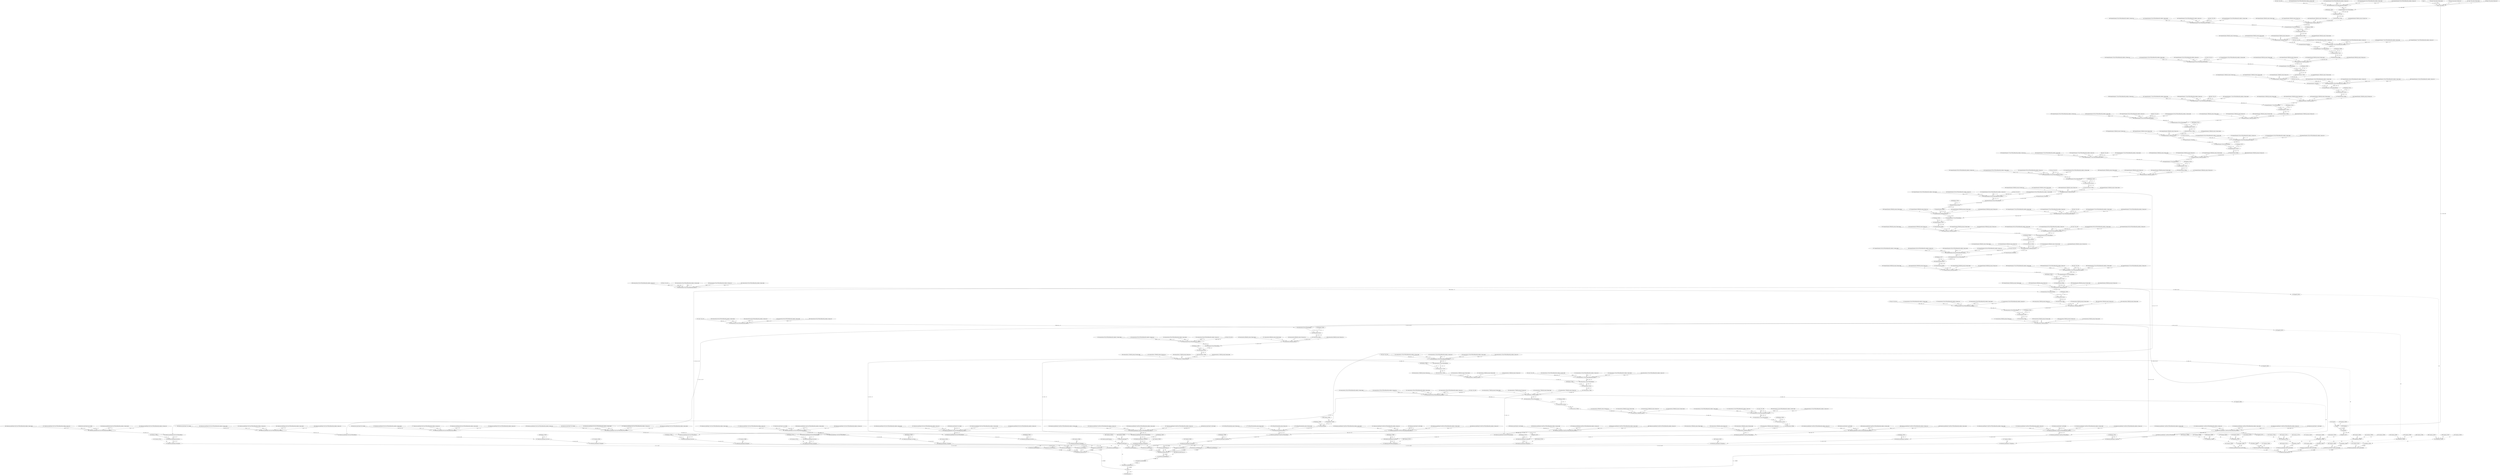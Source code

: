 strict digraph  {
"0 input.1" [id=0, type=Parameter];
"1 input.1/fq_output_0" [id=1, type=FakeQuantize];
"2 /Gather" [id=2, type=Gather];
"3 /basenet/basenet.0/Conv/WithoutBiases" [id=3, type=Convolution];
"4 /Unsqueeze" [id=4, type=Unsqueeze];
"5 /basenet/basenet.0/Conv" [id=5, type=Add];
"6 ShapeOf_120473" [id=6, type=ShapeOf];
"7 /basenet/basenet.2/Relu" [id=7, type=Relu];
"8 StridedSlice_120481" [id=8, type=StridedSlice];
"9 /basenet/basenet.2/Relu/fq_output_0" [id=9, type=FakeQuantize];
"10 PriorBox_120483" [id=10, type=PriorBox];
"11 PriorBox_120536" [id=11, type=PriorBox];
"12 PriorBox_120589" [id=12, type=PriorBox];
"13 PriorBox_120642" [id=13, type=PriorBox];
"14 PriorBox_120695" [id=14, type=PriorBox];
"15 PriorBox_120748" [id=15, type=PriorBox];
"16 /basenet/basenet.3/Conv/WithoutBiases" [id=16, type=Convolution];
"17 /detection_head/heads.0/prior_box/PriorBox" [id=17, type=Unsqueeze];
"18 /detection_head/heads.1/prior_box/PriorBox" [id=18, type=Unsqueeze];
"19 /detection_head/heads.2/prior_box/PriorBox" [id=19, type=Unsqueeze];
"20 /detection_head/heads.3/prior_box/PriorBox" [id=20, type=Unsqueeze];
"21 /detection_head/heads.4/prior_box/PriorBox" [id=21, type=Unsqueeze];
"22 /detection_head/heads.5/prior_box/PriorBox" [id=22, type=Unsqueeze];
"23 /basenet/basenet.3/Conv" [id=23, type=Add];
"24 /detection_head/Concat_16" [id=24, type=Concat];
"25 /basenet/basenet.5/Relu" [id=25, type=Relu];
"26 400" [id=26, type=DetectionOutput];
"27 /basenet/basenet.5/Relu/fq_output_0" [id=27, type=FakeQuantize];
"28 400/sink_port_0" [id=28, type=Result];
"29 /basenet/basenet.6/MaxPool" [id=29, type=MaxPool];
"30 /basenet/basenet.7/Conv/WithoutBiases" [id=30, type=Convolution];
"31 /basenet/basenet.7/Conv" [id=31, type=Add];
"32 /basenet/basenet.9/Relu" [id=32, type=Relu];
"33 /basenet/basenet.9/Relu/fq_output_0" [id=33, type=FakeQuantize];
"34 /basenet/basenet.10/Conv/WithoutBiases" [id=34, type=Convolution];
"35 /basenet/basenet.10/Conv" [id=35, type=Add];
"36 /basenet/basenet.12/Relu" [id=36, type=Relu];
"37 /basenet/basenet.12/Relu/fq_output_0" [id=37, type=FakeQuantize];
"38 /basenet/basenet.13/MaxPool" [id=38, type=MaxPool];
"39 /basenet/basenet.14/Conv/WithoutBiases" [id=39, type=Convolution];
"40 /basenet/basenet.14/Conv" [id=40, type=Add];
"41 /basenet/basenet.16/Relu" [id=41, type=Relu];
"42 /basenet/basenet.16/Relu/fq_output_0" [id=42, type=FakeQuantize];
"43 /basenet/basenet.17/Conv/WithoutBiases" [id=43, type=Convolution];
"44 /basenet/basenet.17/Conv" [id=44, type=Add];
"45 /basenet/basenet.19/Relu" [id=45, type=Relu];
"46 /basenet/basenet.19/Relu/fq_output_0" [id=46, type=FakeQuantize];
"47 /basenet/basenet.20/Conv/WithoutBiases" [id=47, type=Convolution];
"48 /basenet/basenet.20/Conv" [id=48, type=Add];
"49 /basenet/basenet.22/Relu" [id=49, type=Relu];
"50 /basenet/basenet.22/Relu/fq_output_0" [id=50, type=FakeQuantize];
"51 /basenet/basenet.23/MaxPool" [id=51, type=MaxPool];
"52 /basenet/basenet.24/Conv/WithoutBiases" [id=52, type=Convolution];
"53 /basenet/basenet.24/Conv" [id=53, type=Add];
"54 /basenet/basenet.26/Relu" [id=54, type=Relu];
"55 /basenet/basenet.26/Relu/fq_output_0" [id=55, type=FakeQuantize];
"56 /basenet/basenet.27/Conv/WithoutBiases" [id=56, type=Convolution];
"57 /basenet/basenet.27/Conv" [id=57, type=Add];
"58 /basenet/basenet.29/Relu" [id=58, type=Relu];
"59 /basenet/basenet.29/Relu/fq_output_0" [id=59, type=FakeQuantize];
"60 /basenet/basenet.30/Conv/WithoutBiases" [id=60, type=Convolution];
"61 /basenet/basenet.30/Conv" [id=61, type=Add];
"62 /basenet/basenet.32/Relu" [id=62, type=Relu];
"63 /basenet/basenet.32/Relu/fq_output_0" [id=63, type=FakeQuantize];
"64 /basenet/basenet.33/MaxPool" [id=64, type=MaxPool];
"65 NormalizeL2_120302" [id=65, type=NormalizeL2];
"66 /basenet/basenet.34/Conv/WithoutBiases" [id=66, type=Convolution];
"67 /L2Norm/Normalize" [id=67, type=Multiply];
"68 /basenet/basenet.34/Conv" [id=68, type=Add];
"69 /L2Norm/Normalize/fq_output_0" [id=69, type=FakeQuantize];
"70 /basenet/basenet.36/Relu" [id=70, type=Relu];
"71 /detection_head/heads.0/conf/Conv/WithoutBiases" [id=71, type=Convolution];
"72 /detection_head/heads.0/loc/Conv/WithoutBiases" [id=72, type=Convolution];
"73 ShapeOf_120472" [id=73, type=ShapeOf];
"74 /basenet/basenet.36/Relu/fq_output_0" [id=74, type=FakeQuantize];
"75 /detection_head/heads.0/conf/Conv" [id=75, type=Add];
"76 /detection_head/heads.0/loc/Conv" [id=76, type=Add];
"77 /detection_head/Gather" [id=77, type=Gather];
"78 StridedSlice_120477" [id=78, type=StridedSlice];
"79 /basenet/basenet.37/Conv/WithoutBiases" [id=79, type=Convolution];
"80 /detection_head/heads.0/Transpose_1" [id=80, type=Transpose];
"81 /detection_head/heads.0/Transpose" [id=81, type=Transpose];
"82 /detection_head/Concat" [id=82, type=Concat];
"83 /basenet/basenet.37/Conv" [id=83, type=Add];
"84 /detection_head/Reshape_6" [id=84, type=Reshape];
"85 /detection_head/Reshape" [id=85, type=Reshape];
"86 /detection_head/Reshape_1" [id=86, type=Reshape];
"87 /detection_head/Reshape_10" [id=87, type=Reshape];
"88 /detection_head/Reshape_11" [id=88, type=Reshape];
"89 /detection_head/Reshape_13" [id=89, type=Reshape];
"90 /detection_head/Reshape_2" [id=90, type=Reshape];
"91 /detection_head/Reshape_3" [id=91, type=Reshape];
"92 /detection_head/Reshape_4" [id=92, type=Reshape];
"93 /detection_head/Reshape_5" [id=93, type=Reshape];
"94 /detection_head/Reshape_7" [id=94, type=Reshape];
"95 /detection_head/Reshape_8" [id=95, type=Reshape];
"96 /detection_head/Reshape_9" [id=96, type=Reshape];
"97 /basenet/basenet.39/Relu" [id=97, type=Relu];
"98 /detection_head/Concat_14" [id=98, type=Concat];
"99 /detection_head/Concat_13" [id=99, type=Concat];
"100 /basenet/basenet.39/Relu/fq_output_0" [id=100, type=FakeQuantize];
"101 /detection_head/Reshape_12" [id=101, type=Reshape];
"102 /basenet/basenet.40/Conv/WithoutBiases" [id=102, type=Convolution];
"103 /detection_head/Softmax" [id=103, type=Softmax];
"104 /basenet/basenet.40/Conv" [id=104, type=Add];
"105 /basenet/basenet.42/Relu" [id=105, type=Relu];
"106 /basenet/basenet.42/Relu/fq_output_0" [id=106, type=FakeQuantize];
"107 /basenet/basenet.43/MaxPool" [id=107, type=MaxPool];
"108 /basenet/basenet.44/Conv/WithoutBiases" [id=108, type=Convolution];
"109 /basenet/basenet.44/Conv" [id=109, type=Add];
"110 /basenet/basenet.46/Relu" [id=110, type=Relu];
"111 /basenet/basenet.46/Relu/fq_output_0" [id=111, type=FakeQuantize];
"112 /basenet/basenet.47/Conv/WithoutBiases" [id=112, type=Convolution];
"113 /basenet/basenet.47/Conv" [id=113, type=Add];
"114 /basenet/basenet.49/Relu" [id=114, type=Relu];
"115 /basenet/basenet.49/Relu/fq_output_0" [id=115, type=FakeQuantize];
"116 /detection_head/heads.1/conf/Conv/WithoutBiases" [id=116, type=Convolution];
"117 /detection_head/heads.1/loc/Conv/WithoutBiases" [id=117, type=Convolution];
"118 /extras/extras.0/Conv/WithoutBiases" [id=118, type=Convolution];
"119 ShapeOf_120525" [id=119, type=ShapeOf];
"120 /detection_head/heads.1/conf/Conv" [id=120, type=Add];
"121 /detection_head/heads.1/loc/Conv" [id=121, type=Add];
"122 /extras/extras.0/Conv" [id=122, type=Add];
"123 StridedSlice_120530" [id=123, type=StridedSlice];
"124 /detection_head/heads.1/Transpose_1" [id=124, type=Transpose];
"125 /detection_head/heads.1/Transpose" [id=125, type=Transpose];
"126 /extras/extras.2/Relu" [id=126, type=Relu];
"127 /extras/extras.2/Relu/fq_output_0" [id=127, type=FakeQuantize];
"128 /extras/extras.3/Conv/WithoutBiases" [id=128, type=Convolution];
"129 /extras/extras.3/Conv" [id=129, type=Add];
"130 /extras/extras.5/Relu" [id=130, type=Relu];
"131 /extras/extras.5/Relu/fq_output_0" [id=131, type=FakeQuantize];
"132 /detection_head/heads.2/conf/Conv/WithoutBiases" [id=132, type=Convolution];
"133 /detection_head/heads.2/loc/Conv/WithoutBiases" [id=133, type=Convolution];
"134 /extras/extras.6/Conv/WithoutBiases" [id=134, type=Convolution];
"135 ShapeOf_120578" [id=135, type=ShapeOf];
"136 /detection_head/heads.2/conf/Conv" [id=136, type=Add];
"137 /detection_head/heads.2/loc/Conv" [id=137, type=Add];
"138 /extras/extras.6/Conv" [id=138, type=Add];
"139 StridedSlice_120583" [id=139, type=StridedSlice];
"140 /detection_head/heads.2/Transpose_1" [id=140, type=Transpose];
"141 /detection_head/heads.2/Transpose" [id=141, type=Transpose];
"142 /extras/extras.8/Relu" [id=142, type=Relu];
"143 /extras/extras.8/Relu/fq_output_0" [id=143, type=FakeQuantize];
"144 /extras/extras.9/Conv/WithoutBiases" [id=144, type=Convolution];
"145 /extras/extras.9/Conv" [id=145, type=Add];
"146 /extras/extras.11/Relu" [id=146, type=Relu];
"147 /extras/extras.11/Relu/fq_output_0" [id=147, type=FakeQuantize];
"148 /detection_head/heads.3/conf/Conv/WithoutBiases" [id=148, type=Convolution];
"149 /detection_head/heads.3/loc/Conv/WithoutBiases" [id=149, type=Convolution];
"150 /extras/extras.12/Conv/WithoutBiases" [id=150, type=Convolution];
"151 ShapeOf_120631" [id=151, type=ShapeOf];
"152 /detection_head/heads.3/conf/Conv" [id=152, type=Add];
"153 /detection_head/heads.3/loc/Conv" [id=153, type=Add];
"154 /extras/extras.12/Conv" [id=154, type=Add];
"155 StridedSlice_120636" [id=155, type=StridedSlice];
"156 /detection_head/heads.3/Transpose_1" [id=156, type=Transpose];
"157 /detection_head/heads.3/Transpose" [id=157, type=Transpose];
"158 /extras/extras.14/Relu" [id=158, type=Relu];
"159 /extras/extras.14/Relu/fq_output_0" [id=159, type=FakeQuantize];
"160 /extras/extras.15/Conv/WithoutBiases" [id=160, type=Convolution];
"161 /extras/extras.15/Conv" [id=161, type=Add];
"162 /extras/extras.17/Relu" [id=162, type=Relu];
"163 /extras/extras.17/Relu/fq_output_0" [id=163, type=FakeQuantize];
"164 /detection_head/heads.4/conf/Conv/WithoutBiases" [id=164, type=Convolution];
"165 /detection_head/heads.4/loc/Conv/WithoutBiases" [id=165, type=Convolution];
"166 /extras/extras.18/Conv/WithoutBiases" [id=166, type=Convolution];
"167 ShapeOf_120684" [id=167, type=ShapeOf];
"168 /detection_head/heads.4/conf/Conv" [id=168, type=Add];
"169 /detection_head/heads.4/loc/Conv" [id=169, type=Add];
"170 /extras/extras.18/Conv" [id=170, type=Add];
"171 StridedSlice_120689" [id=171, type=StridedSlice];
"172 /detection_head/heads.4/Transpose_1" [id=172, type=Transpose];
"173 /detection_head/heads.4/Transpose" [id=173, type=Transpose];
"174 /extras/extras.20/Relu" [id=174, type=Relu];
"175 /extras/extras.20/Relu/fq_output_0" [id=175, type=FakeQuantize];
"176 /extras/extras.21/Conv/WithoutBiases" [id=176, type=Convolution];
"177 /extras/extras.21/Conv" [id=177, type=Add];
"178 /extras/extras.23/Relu" [id=178, type=Relu];
"179 /extras/extras.23/Relu/fq_output_0" [id=179, type=FakeQuantize];
"180 /detection_head/heads.5/conf/Conv/WithoutBiases" [id=180, type=Convolution];
"181 /detection_head/heads.5/loc/Conv/WithoutBiases" [id=181, type=Convolution];
"182 ShapeOf_120737" [id=182, type=ShapeOf];
"183 /detection_head/heads.5/conf/Conv" [id=183, type=Add];
"184 /detection_head/heads.5/loc/Conv" [id=184, type=Add];
"185 StridedSlice_120742" [id=185, type=StridedSlice];
"186 /detection_head/heads.5/Transpose_1" [id=186, type=Transpose];
"187 /detection_head/heads.5/Transpose" [id=187, type=Transpose];
"188 Constant_120747" [id=188, type=Constant];
"189 Constant_120480" [id=189, type=Constant];
"190 Constant_120478" [id=190, type=Constant];
"191 Constant_120479" [id=191, type=Constant];
"192 /Constant_1" [id=192, type=Constant];
"193 Constant_120035" [id=193, type=Constant];
"194 /Constant" [id=194, type=Constant];
"195 input.1/fq_output_0/output_high" [id=195, type=Constant];
"196 input.1/fq_output_0/output_low" [id=196, type=Constant];
"197 input.1/fq_output_0/input_high" [id=197, type=Constant];
"198 input.1/fq_output_0/input_low" [id=198, type=Constant];
"199 Constant_120741" [id=199, type=Constant];
"200 Constant_120739" [id=200, type=Constant];
"201 Constant_120740" [id=201, type=Constant];
"202 /extras/extras.23/Relu/fq_output_0/output_high" [id=202, type=Constant];
"203 /extras/extras.23/Relu/fq_output_0/output_low" [id=203, type=Constant];
"204 /extras/extras.23/Relu/fq_output_0/input_high" [id=204, type=Constant];
"205 /extras/extras.23/Relu/fq_output_0/input_low" [id=205, type=Constant];
"206 Reshape_120435" [id=206, type=Constant];
"207 /extras/extras.21/Conv/WithoutBiases/fq_weights_1" [id=207, type=FakeQuantize];
"208 /extras/extras.21/Conv/WithoutBiases/fq_weights_1/output_high" [id=208, type=Constant];
"209 /extras/extras.21/Conv/WithoutBiases/fq_weights_1/output_low" [id=209, type=Constant];
"210 /extras/extras.21/Conv/WithoutBiases/fq_weights_1/input_high" [id=210, type=Constant];
"211 /extras/extras.21/Conv/WithoutBiases/fq_weights_1/input_low" [id=211, type=Constant];
"212 onnx^^Conv_468" [id=212, label="212 onnx::Conv_468", type=Constant];
"213 /extras/extras.20/Relu/fq_output_0/output_high" [id=213, type=Constant];
"214 /extras/extras.20/Relu/fq_output_0/output_low" [id=214, type=Constant];
"215 /extras/extras.20/Relu/fq_output_0/input_high" [id=215, type=Constant];
"216 /extras/extras.20/Relu/fq_output_0/input_low" [id=216, type=Constant];
"217 Reshape_120418" [id=217, type=Constant];
"218 /extras/extras.18/Conv/WithoutBiases/fq_weights_1" [id=218, type=FakeQuantize];
"219 /extras/extras.18/Conv/WithoutBiases/fq_weights_1/output_high" [id=219, type=Constant];
"220 /extras/extras.18/Conv/WithoutBiases/fq_weights_1/output_low" [id=220, type=Constant];
"221 /extras/extras.18/Conv/WithoutBiases/fq_weights_1/input_high" [id=221, type=Constant];
"222 /extras/extras.18/Conv/WithoutBiases/fq_weights_1/input_low" [id=222, type=Constant];
"223 onnx^^Conv_465" [id=223, label="223 onnx::Conv_465", type=Constant];
"224 /extras/extras.17/Relu/fq_output_0/output_high" [id=224, type=Constant];
"225 /extras/extras.17/Relu/fq_output_0/output_low" [id=225, type=Constant];
"226 /extras/extras.17/Relu/fq_output_0/input_high" [id=226, type=Constant];
"227 /extras/extras.17/Relu/fq_output_0/input_low" [id=227, type=Constant];
"228 Reshape_120401" [id=228, type=Constant];
"229 /extras/extras.15/Conv/WithoutBiases/fq_weights_1" [id=229, type=FakeQuantize];
"230 /extras/extras.15/Conv/WithoutBiases/fq_weights_1/output_high" [id=230, type=Constant];
"231 /extras/extras.15/Conv/WithoutBiases/fq_weights_1/output_low" [id=231, type=Constant];
"232 /extras/extras.15/Conv/WithoutBiases/fq_weights_1/input_high" [id=232, type=Constant];
"233 /extras/extras.15/Conv/WithoutBiases/fq_weights_1/input_low" [id=233, type=Constant];
"234 onnx^^Conv_462" [id=234, label="234 onnx::Conv_462", type=Constant];
"235 /extras/extras.14/Relu/fq_output_0/output_high" [id=235, type=Constant];
"236 /extras/extras.14/Relu/fq_output_0/output_low" [id=236, type=Constant];
"237 /extras/extras.14/Relu/fq_output_0/input_high" [id=237, type=Constant];
"238 /extras/extras.14/Relu/fq_output_0/input_low" [id=238, type=Constant];
"239 Reshape_120384" [id=239, type=Constant];
"240 /extras/extras.12/Conv/WithoutBiases/fq_weights_1" [id=240, type=FakeQuantize];
"241 /extras/extras.12/Conv/WithoutBiases/fq_weights_1/output_high" [id=241, type=Constant];
"242 /extras/extras.12/Conv/WithoutBiases/fq_weights_1/output_low" [id=242, type=Constant];
"243 /extras/extras.12/Conv/WithoutBiases/fq_weights_1/input_high" [id=243, type=Constant];
"244 /extras/extras.12/Conv/WithoutBiases/fq_weights_1/input_low" [id=244, type=Constant];
"245 onnx^^Conv_459" [id=245, label="245 onnx::Conv_459", type=Constant];
"246 /extras/extras.11/Relu/fq_output_0/output_high" [id=246, type=Constant];
"247 /extras/extras.11/Relu/fq_output_0/output_low" [id=247, type=Constant];
"248 /extras/extras.11/Relu/fq_output_0/input_high" [id=248, type=Constant];
"249 /extras/extras.11/Relu/fq_output_0/input_low" [id=249, type=Constant];
"250 Reshape_120367" [id=250, type=Constant];
"251 /extras/extras.9/Conv/WithoutBiases/fq_weights_1" [id=251, type=FakeQuantize];
"252 /extras/extras.9/Conv/WithoutBiases/fq_weights_1/output_high" [id=252, type=Constant];
"253 /extras/extras.9/Conv/WithoutBiases/fq_weights_1/output_low" [id=253, type=Constant];
"254 /extras/extras.9/Conv/WithoutBiases/fq_weights_1/input_high" [id=254, type=Constant];
"255 /extras/extras.9/Conv/WithoutBiases/fq_weights_1/input_low" [id=255, type=Constant];
"256 onnx^^Conv_456" [id=256, label="256 onnx::Conv_456", type=Constant];
"257 /extras/extras.8/Relu/fq_output_0/output_high" [id=257, type=Constant];
"258 /extras/extras.8/Relu/fq_output_0/output_low" [id=258, type=Constant];
"259 /extras/extras.8/Relu/fq_output_0/input_high" [id=259, type=Constant];
"260 /extras/extras.8/Relu/fq_output_0/input_low" [id=260, type=Constant];
"261 Reshape_120350" [id=261, type=Constant];
"262 /extras/extras.6/Conv/WithoutBiases/fq_weights_1" [id=262, type=FakeQuantize];
"263 /extras/extras.6/Conv/WithoutBiases/fq_weights_1/output_high" [id=263, type=Constant];
"264 /extras/extras.6/Conv/WithoutBiases/fq_weights_1/output_low" [id=264, type=Constant];
"265 /extras/extras.6/Conv/WithoutBiases/fq_weights_1/input_high" [id=265, type=Constant];
"266 /extras/extras.6/Conv/WithoutBiases/fq_weights_1/input_low" [id=266, type=Constant];
"267 onnx^^Conv_453" [id=267, label="267 onnx::Conv_453", type=Constant];
"268 /extras/extras.5/Relu/fq_output_0/output_high" [id=268, type=Constant];
"269 /extras/extras.5/Relu/fq_output_0/output_low" [id=269, type=Constant];
"270 /extras/extras.5/Relu/fq_output_0/input_high" [id=270, type=Constant];
"271 /extras/extras.5/Relu/fq_output_0/input_low" [id=271, type=Constant];
"272 Reshape_120333" [id=272, type=Constant];
"273 /extras/extras.3/Conv/WithoutBiases/fq_weights_1" [id=273, type=FakeQuantize];
"274 /extras/extras.3/Conv/WithoutBiases/fq_weights_1/output_high" [id=274, type=Constant];
"275 /extras/extras.3/Conv/WithoutBiases/fq_weights_1/output_low" [id=275, type=Constant];
"276 /extras/extras.3/Conv/WithoutBiases/fq_weights_1/input_high" [id=276, type=Constant];
"277 /extras/extras.3/Conv/WithoutBiases/fq_weights_1/input_low" [id=277, type=Constant];
"278 onnx^^Conv_450" [id=278, label="278 onnx::Conv_450", type=Constant];
"279 /extras/extras.2/Relu/fq_output_0/output_high" [id=279, type=Constant];
"280 /extras/extras.2/Relu/fq_output_0/output_low" [id=280, type=Constant];
"281 /extras/extras.2/Relu/fq_output_0/input_high" [id=281, type=Constant];
"282 /extras/extras.2/Relu/fq_output_0/input_low" [id=282, type=Constant];
"283 Reshape_120316" [id=283, type=Constant];
"284 /extras/extras.0/Conv/WithoutBiases/fq_weights_1" [id=284, type=FakeQuantize];
"285 /extras/extras.0/Conv/WithoutBiases/fq_weights_1/output_high" [id=285, type=Constant];
"286 /extras/extras.0/Conv/WithoutBiases/fq_weights_1/output_low" [id=286, type=Constant];
"287 /extras/extras.0/Conv/WithoutBiases/fq_weights_1/input_high" [id=287, type=Constant];
"288 /extras/extras.0/Conv/WithoutBiases/fq_weights_1/input_low" [id=288, type=Constant];
"289 onnx^^Conv_447" [id=289, label="289 onnx::Conv_447", type=Constant];
"290 /basenet/basenet.49/Relu/fq_output_0/output_high" [id=290, type=Constant];
"291 /basenet/basenet.49/Relu/fq_output_0/output_low" [id=291, type=Constant];
"292 /basenet/basenet.49/Relu/fq_output_0/input_high" [id=292, type=Constant];
"293 /basenet/basenet.49/Relu/fq_output_0/input_low" [id=293, type=Constant];
"294 Reshape_120294" [id=294, type=Constant];
"295 /basenet/basenet.47/Conv/WithoutBiases/fq_weights_1" [id=295, type=FakeQuantize];
"296 /basenet/basenet.47/Conv/WithoutBiases/fq_weights_1/output_high" [id=296, type=Constant];
"297 /basenet/basenet.47/Conv/WithoutBiases/fq_weights_1/output_low" [id=297, type=Constant];
"298 /basenet/basenet.47/Conv/WithoutBiases/fq_weights_1/input_high" [id=298, type=Constant];
"299 /basenet/basenet.47/Conv/WithoutBiases/fq_weights_1/input_low" [id=299, type=Constant];
"300 onnx^^Conv_444" [id=300, label="300 onnx::Conv_444", type=Constant];
"301 /basenet/basenet.46/Relu/fq_output_0/output_high" [id=301, type=Constant];
"302 /basenet/basenet.46/Relu/fq_output_0/output_low" [id=302, type=Constant];
"303 /basenet/basenet.46/Relu/fq_output_0/input_high" [id=303, type=Constant];
"304 /basenet/basenet.46/Relu/fq_output_0/input_low" [id=304, type=Constant];
"305 Reshape_120277" [id=305, type=Constant];
"306 /basenet/basenet.44/Conv/WithoutBiases/fq_weights_1" [id=306, type=FakeQuantize];
"307 /basenet/basenet.44/Conv/WithoutBiases/fq_weights_1/output_high" [id=307, type=Constant];
"308 /basenet/basenet.44/Conv/WithoutBiases/fq_weights_1/output_low" [id=308, type=Constant];
"309 /basenet/basenet.44/Conv/WithoutBiases/fq_weights_1/input_high" [id=309, type=Constant];
"310 /basenet/basenet.44/Conv/WithoutBiases/fq_weights_1/input_low" [id=310, type=Constant];
"311 onnx^^Conv_441" [id=311, label="311 onnx::Conv_441", type=Constant];
"312 /basenet/basenet.42/Relu/fq_output_0/output_high" [id=312, type=Constant];
"313 /basenet/basenet.42/Relu/fq_output_0/output_low" [id=313, type=Constant];
"314 /basenet/basenet.42/Relu/fq_output_0/input_high" [id=314, type=Constant];
"315 /basenet/basenet.42/Relu/fq_output_0/input_low" [id=315, type=Constant];
"316 Reshape_120259" [id=316, type=Constant];
"317 /basenet/basenet.40/Conv/WithoutBiases/fq_weights_1" [id=317, type=FakeQuantize];
"318 /basenet/basenet.40/Conv/WithoutBiases/fq_weights_1/output_high" [id=318, type=Constant];
"319 /basenet/basenet.40/Conv/WithoutBiases/fq_weights_1/output_low" [id=319, type=Constant];
"320 /basenet/basenet.40/Conv/WithoutBiases/fq_weights_1/input_high" [id=320, type=Constant];
"321 /basenet/basenet.40/Conv/WithoutBiases/fq_weights_1/input_low" [id=321, type=Constant];
"322 onnx^^Conv_438" [id=322, label="322 onnx::Conv_438", type=Constant];
"323 /basenet/basenet.39/Relu/fq_output_0/output_high" [id=323, type=Constant];
"324 /basenet/basenet.39/Relu/fq_output_0/output_low" [id=324, type=Constant];
"325 /basenet/basenet.39/Relu/fq_output_0/input_high" [id=325, type=Constant];
"326 /basenet/basenet.39/Relu/fq_output_0/input_low" [id=326, type=Constant];
"327 Reshape_120242" [id=327, type=Constant];
"328 /basenet/basenet.37/Conv/WithoutBiases/fq_weights_1" [id=328, type=FakeQuantize];
"329 /basenet/basenet.37/Conv/WithoutBiases/fq_weights_1/output_high" [id=329, type=Constant];
"330 /basenet/basenet.37/Conv/WithoutBiases/fq_weights_1/output_low" [id=330, type=Constant];
"331 /basenet/basenet.37/Conv/WithoutBiases/fq_weights_1/input_high" [id=331, type=Constant];
"332 /basenet/basenet.37/Conv/WithoutBiases/fq_weights_1/input_low" [id=332, type=Constant];
"333 onnx^^Conv_435" [id=333, label="333 onnx::Conv_435", type=Constant];
"334 /basenet/basenet.36/Relu/fq_output_0/output_high" [id=334, type=Constant];
"335 /basenet/basenet.36/Relu/fq_output_0/output_low" [id=335, type=Constant];
"336 /basenet/basenet.36/Relu/fq_output_0/input_high" [id=336, type=Constant];
"337 /basenet/basenet.36/Relu/fq_output_0/input_low" [id=337, type=Constant];
"338 Reshape_120225" [id=338, type=Constant];
"339 /basenet/basenet.34/Conv/WithoutBiases/fq_weights_1" [id=339, type=FakeQuantize];
"340 /basenet/basenet.34/Conv/WithoutBiases/fq_weights_1/output_high" [id=340, type=Constant];
"341 /basenet/basenet.34/Conv/WithoutBiases/fq_weights_1/output_low" [id=341, type=Constant];
"342 /basenet/basenet.34/Conv/WithoutBiases/fq_weights_1/input_high" [id=342, type=Constant];
"343 /basenet/basenet.34/Conv/WithoutBiases/fq_weights_1/input_low" [id=343, type=Constant];
"344 onnx^^Conv_432" [id=344, label="344 onnx::Conv_432", type=Constant];
"345 /basenet/basenet.32/Relu/fq_output_0/output_high" [id=345, type=Constant];
"346 /basenet/basenet.32/Relu/fq_output_0/output_low" [id=346, type=Constant];
"347 /basenet/basenet.32/Relu/fq_output_0/input_high" [id=347, type=Constant];
"348 /basenet/basenet.32/Relu/fq_output_0/input_low" [id=348, type=Constant];
"349 Reshape_120207" [id=349, type=Constant];
"350 /basenet/basenet.30/Conv/WithoutBiases/fq_weights_1" [id=350, type=FakeQuantize];
"351 /basenet/basenet.30/Conv/WithoutBiases/fq_weights_1/output_high" [id=351, type=Constant];
"352 /basenet/basenet.30/Conv/WithoutBiases/fq_weights_1/output_low" [id=352, type=Constant];
"353 /basenet/basenet.30/Conv/WithoutBiases/fq_weights_1/input_high" [id=353, type=Constant];
"354 /basenet/basenet.30/Conv/WithoutBiases/fq_weights_1/input_low" [id=354, type=Constant];
"355 onnx^^Conv_429" [id=355, label="355 onnx::Conv_429", type=Constant];
"356 /basenet/basenet.29/Relu/fq_output_0/output_high" [id=356, type=Constant];
"357 /basenet/basenet.29/Relu/fq_output_0/output_low" [id=357, type=Constant];
"358 /basenet/basenet.29/Relu/fq_output_0/input_high" [id=358, type=Constant];
"359 /basenet/basenet.29/Relu/fq_output_0/input_low" [id=359, type=Constant];
"360 Reshape_120190" [id=360, type=Constant];
"361 /basenet/basenet.27/Conv/WithoutBiases/fq_weights_1" [id=361, type=FakeQuantize];
"362 /basenet/basenet.27/Conv/WithoutBiases/fq_weights_1/output_high" [id=362, type=Constant];
"363 /basenet/basenet.27/Conv/WithoutBiases/fq_weights_1/output_low" [id=363, type=Constant];
"364 /basenet/basenet.27/Conv/WithoutBiases/fq_weights_1/input_high" [id=364, type=Constant];
"365 /basenet/basenet.27/Conv/WithoutBiases/fq_weights_1/input_low" [id=365, type=Constant];
"366 onnx^^Conv_426" [id=366, label="366 onnx::Conv_426", type=Constant];
"367 /basenet/basenet.26/Relu/fq_output_0/output_high" [id=367, type=Constant];
"368 /basenet/basenet.26/Relu/fq_output_0/output_low" [id=368, type=Constant];
"369 /basenet/basenet.26/Relu/fq_output_0/input_high" [id=369, type=Constant];
"370 /basenet/basenet.26/Relu/fq_output_0/input_low" [id=370, type=Constant];
"371 Reshape_120173" [id=371, type=Constant];
"372 /basenet/basenet.24/Conv/WithoutBiases/fq_weights_1" [id=372, type=FakeQuantize];
"373 /basenet/basenet.24/Conv/WithoutBiases/fq_weights_1/output_high" [id=373, type=Constant];
"374 /basenet/basenet.24/Conv/WithoutBiases/fq_weights_1/output_low" [id=374, type=Constant];
"375 /basenet/basenet.24/Conv/WithoutBiases/fq_weights_1/input_high" [id=375, type=Constant];
"376 /basenet/basenet.24/Conv/WithoutBiases/fq_weights_1/input_low" [id=376, type=Constant];
"377 onnx^^Conv_423" [id=377, label="377 onnx::Conv_423", type=Constant];
"378 /basenet/basenet.22/Relu/fq_output_0/output_high" [id=378, type=Constant];
"379 /basenet/basenet.22/Relu/fq_output_0/output_low" [id=379, type=Constant];
"380 /basenet/basenet.22/Relu/fq_output_0/input_high" [id=380, type=Constant];
"381 /basenet/basenet.22/Relu/fq_output_0/input_low" [id=381, type=Constant];
"382 Reshape_120155" [id=382, type=Constant];
"383 /basenet/basenet.20/Conv/WithoutBiases/fq_weights_1" [id=383, type=FakeQuantize];
"384 /basenet/basenet.20/Conv/WithoutBiases/fq_weights_1/output_high" [id=384, type=Constant];
"385 /basenet/basenet.20/Conv/WithoutBiases/fq_weights_1/output_low" [id=385, type=Constant];
"386 /basenet/basenet.20/Conv/WithoutBiases/fq_weights_1/input_high" [id=386, type=Constant];
"387 /basenet/basenet.20/Conv/WithoutBiases/fq_weights_1/input_low" [id=387, type=Constant];
"388 onnx^^Conv_420" [id=388, label="388 onnx::Conv_420", type=Constant];
"389 /basenet/basenet.19/Relu/fq_output_0/output_high" [id=389, type=Constant];
"390 /basenet/basenet.19/Relu/fq_output_0/output_low" [id=390, type=Constant];
"391 /basenet/basenet.19/Relu/fq_output_0/input_high" [id=391, type=Constant];
"392 /basenet/basenet.19/Relu/fq_output_0/input_low" [id=392, type=Constant];
"393 Reshape_120138" [id=393, type=Constant];
"394 /basenet/basenet.17/Conv/WithoutBiases/fq_weights_1" [id=394, type=FakeQuantize];
"395 /basenet/basenet.17/Conv/WithoutBiases/fq_weights_1/output_high" [id=395, type=Constant];
"396 /basenet/basenet.17/Conv/WithoutBiases/fq_weights_1/output_low" [id=396, type=Constant];
"397 /basenet/basenet.17/Conv/WithoutBiases/fq_weights_1/input_high" [id=397, type=Constant];
"398 /basenet/basenet.17/Conv/WithoutBiases/fq_weights_1/input_low" [id=398, type=Constant];
"399 onnx^^Conv_417" [id=399, label="399 onnx::Conv_417", type=Constant];
"400 /basenet/basenet.16/Relu/fq_output_0/output_high" [id=400, type=Constant];
"401 /basenet/basenet.16/Relu/fq_output_0/output_low" [id=401, type=Constant];
"402 /basenet/basenet.16/Relu/fq_output_0/input_high" [id=402, type=Constant];
"403 /basenet/basenet.16/Relu/fq_output_0/input_low" [id=403, type=Constant];
"404 Reshape_120121" [id=404, type=Constant];
"405 /basenet/basenet.14/Conv/WithoutBiases/fq_weights_1" [id=405, type=FakeQuantize];
"406 /basenet/basenet.14/Conv/WithoutBiases/fq_weights_1/output_high" [id=406, type=Constant];
"407 /basenet/basenet.14/Conv/WithoutBiases/fq_weights_1/output_low" [id=407, type=Constant];
"408 /basenet/basenet.14/Conv/WithoutBiases/fq_weights_1/input_high" [id=408, type=Constant];
"409 /basenet/basenet.14/Conv/WithoutBiases/fq_weights_1/input_low" [id=409, type=Constant];
"410 onnx^^Conv_414" [id=410, label="410 onnx::Conv_414", type=Constant];
"411 /basenet/basenet.12/Relu/fq_output_0/output_high" [id=411, type=Constant];
"412 /basenet/basenet.12/Relu/fq_output_0/output_low" [id=412, type=Constant];
"413 /basenet/basenet.12/Relu/fq_output_0/input_high" [id=413, type=Constant];
"414 /basenet/basenet.12/Relu/fq_output_0/input_low" [id=414, type=Constant];
"415 Reshape_120103" [id=415, type=Constant];
"416 /basenet/basenet.10/Conv/WithoutBiases/fq_weights_1" [id=416, type=FakeQuantize];
"417 /basenet/basenet.10/Conv/WithoutBiases/fq_weights_1/output_high" [id=417, type=Constant];
"418 /basenet/basenet.10/Conv/WithoutBiases/fq_weights_1/output_low" [id=418, type=Constant];
"419 /basenet/basenet.10/Conv/WithoutBiases/fq_weights_1/input_high" [id=419, type=Constant];
"420 /basenet/basenet.10/Conv/WithoutBiases/fq_weights_1/input_low" [id=420, type=Constant];
"421 onnx^^Conv_411" [id=421, label="421 onnx::Conv_411", type=Constant];
"422 /basenet/basenet.9/Relu/fq_output_0/output_high" [id=422, type=Constant];
"423 /basenet/basenet.9/Relu/fq_output_0/output_low" [id=423, type=Constant];
"424 /basenet/basenet.9/Relu/fq_output_0/input_high" [id=424, type=Constant];
"425 /basenet/basenet.9/Relu/fq_output_0/input_low" [id=425, type=Constant];
"426 Reshape_120086" [id=426, type=Constant];
"427 /basenet/basenet.7/Conv/WithoutBiases/fq_weights_1" [id=427, type=FakeQuantize];
"428 /basenet/basenet.7/Conv/WithoutBiases/fq_weights_1/output_high" [id=428, type=Constant];
"429 /basenet/basenet.7/Conv/WithoutBiases/fq_weights_1/output_low" [id=429, type=Constant];
"430 /basenet/basenet.7/Conv/WithoutBiases/fq_weights_1/input_high" [id=430, type=Constant];
"431 /basenet/basenet.7/Conv/WithoutBiases/fq_weights_1/input_low" [id=431, type=Constant];
"432 onnx^^Conv_408" [id=432, label="432 onnx::Conv_408", type=Constant];
"433 /basenet/basenet.5/Relu/fq_output_0/output_high" [id=433, type=Constant];
"434 /basenet/basenet.5/Relu/fq_output_0/output_low" [id=434, type=Constant];
"435 /basenet/basenet.5/Relu/fq_output_0/input_high" [id=435, type=Constant];
"436 /basenet/basenet.5/Relu/fq_output_0/input_low" [id=436, type=Constant];
"437 Reshape_120068" [id=437, type=Constant];
"438 /basenet/basenet.3/Conv/WithoutBiases/fq_weights_1" [id=438, type=FakeQuantize];
"439 /basenet/basenet.3/Conv/WithoutBiases/fq_weights_1/output_high" [id=439, type=Constant];
"440 /basenet/basenet.3/Conv/WithoutBiases/fq_weights_1/output_low" [id=440, type=Constant];
"441 /basenet/basenet.3/Conv/WithoutBiases/fq_weights_1/input_high" [id=441, type=Constant];
"442 /basenet/basenet.3/Conv/WithoutBiases/fq_weights_1/input_low" [id=442, type=Constant];
"443 onnx^^Conv_405" [id=443, label="443 onnx::Conv_405", type=Constant];
"444 /basenet/basenet.2/Relu/fq_output_0/output_high" [id=444, type=Constant];
"445 /basenet/basenet.2/Relu/fq_output_0/output_low" [id=445, type=Constant];
"446 /basenet/basenet.2/Relu/fq_output_0/input_high" [id=446, type=Constant];
"447 /basenet/basenet.2/Relu/fq_output_0/input_low" [id=447, type=Constant];
"448 Reshape_120051" [id=448, type=Constant];
"449 /basenet/basenet.0/Conv/WithoutBiases/fq_weights_1" [id=449, type=FakeQuantize];
"450 /basenet/basenet.0/Conv/WithoutBiases/fq_weights_1/output_high" [id=450, type=Constant];
"451 /basenet/basenet.0/Conv/WithoutBiases/fq_weights_1/output_low" [id=451, type=Constant];
"452 /basenet/basenet.0/Conv/WithoutBiases/fq_weights_1/input_high" [id=452, type=Constant];
"453 /basenet/basenet.0/Conv/WithoutBiases/fq_weights_1/input_low" [id=453, type=Constant];
"454 onnx^^Conv_402" [id=454, label="454 onnx::Conv_402", type=Constant];
"455 Constant_120694" [id=455, type=Constant];
"456 Constant_120688" [id=456, type=Constant];
"457 Constant_120686" [id=457, type=Constant];
"458 Constant_120687" [id=458, type=Constant];
"459 Constant_120641" [id=459, type=Constant];
"460 Constant_120635" [id=460, type=Constant];
"461 Constant_120633" [id=461, type=Constant];
"462 Constant_120634" [id=462, type=Constant];
"463 Constant_120588" [id=463, type=Constant];
"464 Constant_120582" [id=464, type=Constant];
"465 Constant_120580" [id=465, type=Constant];
"466 Constant_120581" [id=466, type=Constant];
"467 Constant_120535" [id=467, type=Constant];
"468 Constant_120529" [id=468, type=Constant];
"469 Constant_120527" [id=469, type=Constant];
"470 Constant_120528" [id=470, type=Constant];
"471 Constant_120482" [id=471, type=Constant];
"472 Constant_120476" [id=472, type=Constant];
"473 Constant_120474" [id=473, type=Constant];
"474 Constant_120475" [id=474, type=Constant];
"475 /L2Norm/Normalize/fq_output_0/output_high" [id=475, type=Constant];
"476 /L2Norm/Normalize/fq_output_0/output_low" [id=476, type=Constant];
"477 /L2Norm/Normalize/fq_output_0/input_high" [id=477, type=Constant];
"478 /L2Norm/Normalize/fq_output_0/input_low" [id=478, type=Constant];
"479 Reshape_120300" [id=479, type=Constant];
"480 Constant_120301" [id=480, type=Constant];
"481 /detection_head/Constant_1" [id=481, type=Constant];
"482 Constant_120760" [id=482, type=Constant];
"483 Constant_122836" [id=483, type=Constant];
"484 /detection_head/Concat_15" [id=484, type=Constant];
"485 Constant_120756" [id=485, type=Constant];
"486 Reshape_120733" [id=486, type=Constant];
"487 /detection_head/heads.5/conf/Conv/WithoutBiases/fq_weights_1" [id=487, type=FakeQuantize];
"488 /detection_head/heads.5/conf/Conv/WithoutBiases/fq_weights_1/output_high" [id=488, type=Constant];
"489 /detection_head/heads.5/conf/Conv/WithoutBiases/fq_weights_1/output_low" [id=489, type=Constant];
"490 /detection_head/heads.5/conf/Conv/WithoutBiases/fq_weights_1/input_high" [id=490, type=Constant];
"491 /detection_head/heads.5/conf/Conv/WithoutBiases/fq_weights_1/input_low" [id=491, type=Constant];
"492 detection_head.heads.5.conf.weight" [id=492, type=Constant];
"493 Constant_120703" [id=493, type=Constant];
"494 Reshape_120680" [id=494, type=Constant];
"495 /detection_head/heads.4/conf/Conv/WithoutBiases/fq_weights_1" [id=495, type=FakeQuantize];
"496 /detection_head/heads.4/conf/Conv/WithoutBiases/fq_weights_1/output_high" [id=496, type=Constant];
"497 /detection_head/heads.4/conf/Conv/WithoutBiases/fq_weights_1/output_low" [id=497, type=Constant];
"498 /detection_head/heads.4/conf/Conv/WithoutBiases/fq_weights_1/input_high" [id=498, type=Constant];
"499 /detection_head/heads.4/conf/Conv/WithoutBiases/fq_weights_1/input_low" [id=499, type=Constant];
"500 detection_head.heads.4.conf.weight" [id=500, type=Constant];
"501 Constant_120650" [id=501, type=Constant];
"502 Reshape_120627" [id=502, type=Constant];
"503 /detection_head/heads.3/conf/Conv/WithoutBiases/fq_weights_1" [id=503, type=FakeQuantize];
"504 /detection_head/heads.3/conf/Conv/WithoutBiases/fq_weights_1/output_high" [id=504, type=Constant];
"505 /detection_head/heads.3/conf/Conv/WithoutBiases/fq_weights_1/output_low" [id=505, type=Constant];
"506 /detection_head/heads.3/conf/Conv/WithoutBiases/fq_weights_1/input_high" [id=506, type=Constant];
"507 /detection_head/heads.3/conf/Conv/WithoutBiases/fq_weights_1/input_low" [id=507, type=Constant];
"508 detection_head.heads.3.conf.weight" [id=508, type=Constant];
"509 Constant_120597" [id=509, type=Constant];
"510 Reshape_120574" [id=510, type=Constant];
"511 /detection_head/heads.2/conf/Conv/WithoutBiases/fq_weights_1" [id=511, type=FakeQuantize];
"512 /detection_head/heads.2/conf/Conv/WithoutBiases/fq_weights_1/output_high" [id=512, type=Constant];
"513 /detection_head/heads.2/conf/Conv/WithoutBiases/fq_weights_1/output_low" [id=513, type=Constant];
"514 /detection_head/heads.2/conf/Conv/WithoutBiases/fq_weights_1/input_high" [id=514, type=Constant];
"515 /detection_head/heads.2/conf/Conv/WithoutBiases/fq_weights_1/input_low" [id=515, type=Constant];
"516 detection_head.heads.2.conf.weight" [id=516, type=Constant];
"517 Constant_120544" [id=517, type=Constant];
"518 Reshape_120521" [id=518, type=Constant];
"519 /detection_head/heads.1/conf/Conv/WithoutBiases/fq_weights_1" [id=519, type=FakeQuantize];
"520 /detection_head/heads.1/conf/Conv/WithoutBiases/fq_weights_1/output_high" [id=520, type=Constant];
"521 /detection_head/heads.1/conf/Conv/WithoutBiases/fq_weights_1/output_low" [id=521, type=Constant];
"522 /detection_head/heads.1/conf/Conv/WithoutBiases/fq_weights_1/input_high" [id=522, type=Constant];
"523 /detection_head/heads.1/conf/Conv/WithoutBiases/fq_weights_1/input_low" [id=523, type=Constant];
"524 detection_head.heads.1.conf.weight" [id=524, type=Constant];
"525 Constant_120491" [id=525, type=Constant];
"526 Reshape_120468" [id=526, type=Constant];
"527 /detection_head/heads.0/conf/Conv/WithoutBiases/fq_weights_1" [id=527, type=FakeQuantize];
"528 /detection_head/heads.0/conf/Conv/WithoutBiases/fq_weights_1/output_high" [id=528, type=Constant];
"529 /detection_head/heads.0/conf/Conv/WithoutBiases/fq_weights_1/output_low" [id=529, type=Constant];
"530 /detection_head/heads.0/conf/Conv/WithoutBiases/fq_weights_1/input_high" [id=530, type=Constant];
"531 /detection_head/heads.0/conf/Conv/WithoutBiases/fq_weights_1/input_low" [id=531, type=Constant];
"532 detection_head.heads.0.conf.weight" [id=532, type=Constant];
"533 Constant_120754" [id=533, type=Constant];
"534 Reshape_120717" [id=534, type=Constant];
"535 /detection_head/heads.5/loc/Conv/WithoutBiases/fq_weights_1" [id=535, type=FakeQuantize];
"536 /detection_head/heads.5/loc/Conv/WithoutBiases/fq_weights_1/output_high" [id=536, type=Constant];
"537 /detection_head/heads.5/loc/Conv/WithoutBiases/fq_weights_1/output_low" [id=537, type=Constant];
"538 /detection_head/heads.5/loc/Conv/WithoutBiases/fq_weights_1/input_high" [id=538, type=Constant];
"539 /detection_head/heads.5/loc/Conv/WithoutBiases/fq_weights_1/input_low" [id=539, type=Constant];
"540 detection_head.heads.5.loc.weight" [id=540, type=Constant];
"541 Constant_120701" [id=541, type=Constant];
"542 Reshape_120664" [id=542, type=Constant];
"543 /detection_head/heads.4/loc/Conv/WithoutBiases/fq_weights_1" [id=543, type=FakeQuantize];
"544 /detection_head/heads.4/loc/Conv/WithoutBiases/fq_weights_1/output_high" [id=544, type=Constant];
"545 /detection_head/heads.4/loc/Conv/WithoutBiases/fq_weights_1/output_low" [id=545, type=Constant];
"546 /detection_head/heads.4/loc/Conv/WithoutBiases/fq_weights_1/input_high" [id=546, type=Constant];
"547 /detection_head/heads.4/loc/Conv/WithoutBiases/fq_weights_1/input_low" [id=547, type=Constant];
"548 detection_head.heads.4.loc.weight" [id=548, type=Constant];
"549 Constant_120648" [id=549, type=Constant];
"550 Reshape_120611" [id=550, type=Constant];
"551 /detection_head/heads.3/loc/Conv/WithoutBiases/fq_weights_1" [id=551, type=FakeQuantize];
"552 /detection_head/heads.3/loc/Conv/WithoutBiases/fq_weights_1/output_high" [id=552, type=Constant];
"553 /detection_head/heads.3/loc/Conv/WithoutBiases/fq_weights_1/output_low" [id=553, type=Constant];
"554 /detection_head/heads.3/loc/Conv/WithoutBiases/fq_weights_1/input_high" [id=554, type=Constant];
"555 /detection_head/heads.3/loc/Conv/WithoutBiases/fq_weights_1/input_low" [id=555, type=Constant];
"556 detection_head.heads.3.loc.weight" [id=556, type=Constant];
"557 Constant_120595" [id=557, type=Constant];
"558 Reshape_120558" [id=558, type=Constant];
"559 /detection_head/heads.2/loc/Conv/WithoutBiases/fq_weights_1" [id=559, type=FakeQuantize];
"560 /detection_head/heads.2/loc/Conv/WithoutBiases/fq_weights_1/output_high" [id=560, type=Constant];
"561 /detection_head/heads.2/loc/Conv/WithoutBiases/fq_weights_1/output_low" [id=561, type=Constant];
"562 /detection_head/heads.2/loc/Conv/WithoutBiases/fq_weights_1/input_high" [id=562, type=Constant];
"563 /detection_head/heads.2/loc/Conv/WithoutBiases/fq_weights_1/input_low" [id=563, type=Constant];
"564 detection_head.heads.2.loc.weight" [id=564, type=Constant];
"565 Constant_120542" [id=565, type=Constant];
"566 Reshape_120505" [id=566, type=Constant];
"567 /detection_head/heads.1/loc/Conv/WithoutBiases/fq_weights_1" [id=567, type=FakeQuantize];
"568 /detection_head/heads.1/loc/Conv/WithoutBiases/fq_weights_1/output_high" [id=568, type=Constant];
"569 /detection_head/heads.1/loc/Conv/WithoutBiases/fq_weights_1/output_low" [id=569, type=Constant];
"570 /detection_head/heads.1/loc/Conv/WithoutBiases/fq_weights_1/input_high" [id=570, type=Constant];
"571 /detection_head/heads.1/loc/Conv/WithoutBiases/fq_weights_1/input_low" [id=571, type=Constant];
"572 detection_head.heads.1.loc.weight" [id=572, type=Constant];
"573 Constant_120489" [id=573, type=Constant];
"574 Reshape_120452" [id=574, type=Constant];
"575 /detection_head/heads.0/loc/Conv/WithoutBiases/fq_weights_1" [id=575, type=FakeQuantize];
"576 /detection_head/heads.0/loc/Conv/WithoutBiases/fq_weights_1/output_high" [id=576, type=Constant];
"577 /detection_head/heads.0/loc/Conv/WithoutBiases/fq_weights_1/output_low" [id=577, type=Constant];
"578 /detection_head/heads.0/loc/Conv/WithoutBiases/fq_weights_1/input_high" [id=578, type=Constant];
"579 /detection_head/heads.0/loc/Conv/WithoutBiases/fq_weights_1/input_low" [id=579, type=Constant];
"580 detection_head.heads.0.loc.weight" [id=580, type=Constant];
"0 input.1" -> "1 input.1/fq_output_0"  [label="[1, 3, 300, 300]", style=solid];
"1 input.1/fq_output_0" -> "2 /Gather"  [label="[1, 3, 300, 300]", style=solid];
"1 input.1/fq_output_0" -> "3 /basenet/basenet.0/Conv/WithoutBiases"  [label="[1, 3, 300, 300]", style=solid];
"2 /Gather" -> "4 /Unsqueeze"  [label="[3, 300, 300]", style=solid];
"3 /basenet/basenet.0/Conv/WithoutBiases" -> "5 /basenet/basenet.0/Conv"  [label="[1, 64, 300, 300]", style=solid];
"4 /Unsqueeze" -> "6 ShapeOf_120473"  [label="[1, 3, 300, 300]", style=solid];
"5 /basenet/basenet.0/Conv" -> "7 /basenet/basenet.2/Relu"  [label="[1, 64, 300, 300]", style=solid];
"6 ShapeOf_120473" -> "8 StridedSlice_120481"  [label="[4]", style=dashed];
"7 /basenet/basenet.2/Relu" -> "9 /basenet/basenet.2/Relu/fq_output_0"  [label="[1, 64, 300, 300]", style=solid];
"8 StridedSlice_120481" -> "10 PriorBox_120483"  [label="[2]", style=dashed];
"8 StridedSlice_120481" -> "11 PriorBox_120536"  [label="[2]", style=dashed];
"8 StridedSlice_120481" -> "12 PriorBox_120589"  [label="[2]", style=dashed];
"8 StridedSlice_120481" -> "13 PriorBox_120642"  [label="[2]", style=dashed];
"8 StridedSlice_120481" -> "14 PriorBox_120695"  [label="[2]", style=dashed];
"8 StridedSlice_120481" -> "15 PriorBox_120748"  [label="[2]", style=dashed];
"9 /basenet/basenet.2/Relu/fq_output_0" -> "16 /basenet/basenet.3/Conv/WithoutBiases"  [label="[1, 64, 300, 300]", style=solid];
"10 PriorBox_120483" -> "17 /detection_head/heads.0/prior_box/PriorBox"  [label="[2, 21904]", style=solid];
"11 PriorBox_120536" -> "18 /detection_head/heads.1/prior_box/PriorBox"  [label="[2, 9600]", style=solid];
"12 PriorBox_120589" -> "19 /detection_head/heads.2/prior_box/PriorBox"  [label="[2, 2400]", style=solid];
"13 PriorBox_120642" -> "20 /detection_head/heads.3/prior_box/PriorBox"  [label="[2, 600]", style=solid];
"14 PriorBox_120695" -> "21 /detection_head/heads.4/prior_box/PriorBox"  [label="[2, 144]", style=solid];
"15 PriorBox_120748" -> "22 /detection_head/heads.5/prior_box/PriorBox"  [label="[2, 16]", style=solid];
"16 /basenet/basenet.3/Conv/WithoutBiases" -> "23 /basenet/basenet.3/Conv"  [label="[1, 64, 300, 300]", style=solid];
"17 /detection_head/heads.0/prior_box/PriorBox" -> "24 /detection_head/Concat_16"  [label="[1, 2, 21904]", style=solid];
"18 /detection_head/heads.1/prior_box/PriorBox" -> "24 /detection_head/Concat_16"  [label="[1, 2, 9600]", style=solid];
"19 /detection_head/heads.2/prior_box/PriorBox" -> "24 /detection_head/Concat_16"  [label="[1, 2, 2400]", style=solid];
"20 /detection_head/heads.3/prior_box/PriorBox" -> "24 /detection_head/Concat_16"  [label="[1, 2, 600]", style=solid];
"21 /detection_head/heads.4/prior_box/PriorBox" -> "24 /detection_head/Concat_16"  [label="[1, 2, 144]", style=solid];
"22 /detection_head/heads.5/prior_box/PriorBox" -> "24 /detection_head/Concat_16"  [label="[1, 2, 16]", style=solid];
"23 /basenet/basenet.3/Conv" -> "25 /basenet/basenet.5/Relu"  [label="[1, 64, 300, 300]", style=solid];
"24 /detection_head/Concat_16" -> "26 400"  [label="[1, 2, 34664]", style=solid];
"25 /basenet/basenet.5/Relu" -> "27 /basenet/basenet.5/Relu/fq_output_0"  [label="[1, 64, 300, 300]", style=solid];
"26 400" -> "28 400/sink_port_0"  [label="[1, 1, 200, 7]", style=solid];
"27 /basenet/basenet.5/Relu/fq_output_0" -> "29 /basenet/basenet.6/MaxPool"  [label="[1, 64, 300, 300]", style=solid];
"29 /basenet/basenet.6/MaxPool" -> "30 /basenet/basenet.7/Conv/WithoutBiases"  [label="[1, 64, 150, 150]", style=solid];
"30 /basenet/basenet.7/Conv/WithoutBiases" -> "31 /basenet/basenet.7/Conv"  [label="[1, 128, 150, 150]", style=solid];
"31 /basenet/basenet.7/Conv" -> "32 /basenet/basenet.9/Relu"  [label="[1, 128, 150, 150]", style=solid];
"32 /basenet/basenet.9/Relu" -> "33 /basenet/basenet.9/Relu/fq_output_0"  [label="[1, 128, 150, 150]", style=solid];
"33 /basenet/basenet.9/Relu/fq_output_0" -> "34 /basenet/basenet.10/Conv/WithoutBiases"  [label="[1, 128, 150, 150]", style=solid];
"34 /basenet/basenet.10/Conv/WithoutBiases" -> "35 /basenet/basenet.10/Conv"  [label="[1, 128, 150, 150]", style=solid];
"35 /basenet/basenet.10/Conv" -> "36 /basenet/basenet.12/Relu"  [label="[1, 128, 150, 150]", style=solid];
"36 /basenet/basenet.12/Relu" -> "37 /basenet/basenet.12/Relu/fq_output_0"  [label="[1, 128, 150, 150]", style=solid];
"37 /basenet/basenet.12/Relu/fq_output_0" -> "38 /basenet/basenet.13/MaxPool"  [label="[1, 128, 150, 150]", style=solid];
"38 /basenet/basenet.13/MaxPool" -> "39 /basenet/basenet.14/Conv/WithoutBiases"  [label="[1, 128, 75, 75]", style=solid];
"39 /basenet/basenet.14/Conv/WithoutBiases" -> "40 /basenet/basenet.14/Conv"  [label="[1, 256, 75, 75]", style=solid];
"40 /basenet/basenet.14/Conv" -> "41 /basenet/basenet.16/Relu"  [label="[1, 256, 75, 75]", style=solid];
"41 /basenet/basenet.16/Relu" -> "42 /basenet/basenet.16/Relu/fq_output_0"  [label="[1, 256, 75, 75]", style=solid];
"42 /basenet/basenet.16/Relu/fq_output_0" -> "43 /basenet/basenet.17/Conv/WithoutBiases"  [label="[1, 256, 75, 75]", style=solid];
"43 /basenet/basenet.17/Conv/WithoutBiases" -> "44 /basenet/basenet.17/Conv"  [label="[1, 256, 75, 75]", style=solid];
"44 /basenet/basenet.17/Conv" -> "45 /basenet/basenet.19/Relu"  [label="[1, 256, 75, 75]", style=solid];
"45 /basenet/basenet.19/Relu" -> "46 /basenet/basenet.19/Relu/fq_output_0"  [label="[1, 256, 75, 75]", style=solid];
"46 /basenet/basenet.19/Relu/fq_output_0" -> "47 /basenet/basenet.20/Conv/WithoutBiases"  [label="[1, 256, 75, 75]", style=solid];
"47 /basenet/basenet.20/Conv/WithoutBiases" -> "48 /basenet/basenet.20/Conv"  [label="[1, 256, 75, 75]", style=solid];
"48 /basenet/basenet.20/Conv" -> "49 /basenet/basenet.22/Relu"  [label="[1, 256, 75, 75]", style=solid];
"49 /basenet/basenet.22/Relu" -> "50 /basenet/basenet.22/Relu/fq_output_0"  [label="[1, 256, 75, 75]", style=solid];
"50 /basenet/basenet.22/Relu/fq_output_0" -> "51 /basenet/basenet.23/MaxPool"  [label="[1, 256, 75, 75]", style=solid];
"51 /basenet/basenet.23/MaxPool" -> "52 /basenet/basenet.24/Conv/WithoutBiases"  [label="[1, 256, 37, 37]", style=solid];
"52 /basenet/basenet.24/Conv/WithoutBiases" -> "53 /basenet/basenet.24/Conv"  [label="[1, 512, 37, 37]", style=solid];
"53 /basenet/basenet.24/Conv" -> "54 /basenet/basenet.26/Relu"  [label="[1, 512, 37, 37]", style=solid];
"54 /basenet/basenet.26/Relu" -> "55 /basenet/basenet.26/Relu/fq_output_0"  [label="[1, 512, 37, 37]", style=solid];
"55 /basenet/basenet.26/Relu/fq_output_0" -> "56 /basenet/basenet.27/Conv/WithoutBiases"  [label="[1, 512, 37, 37]", style=solid];
"56 /basenet/basenet.27/Conv/WithoutBiases" -> "57 /basenet/basenet.27/Conv"  [label="[1, 512, 37, 37]", style=solid];
"57 /basenet/basenet.27/Conv" -> "58 /basenet/basenet.29/Relu"  [label="[1, 512, 37, 37]", style=solid];
"58 /basenet/basenet.29/Relu" -> "59 /basenet/basenet.29/Relu/fq_output_0"  [label="[1, 512, 37, 37]", style=solid];
"59 /basenet/basenet.29/Relu/fq_output_0" -> "60 /basenet/basenet.30/Conv/WithoutBiases"  [label="[1, 512, 37, 37]", style=solid];
"60 /basenet/basenet.30/Conv/WithoutBiases" -> "61 /basenet/basenet.30/Conv"  [label="[1, 512, 37, 37]", style=solid];
"61 /basenet/basenet.30/Conv" -> "62 /basenet/basenet.32/Relu"  [label="[1, 512, 37, 37]", style=solid];
"62 /basenet/basenet.32/Relu" -> "63 /basenet/basenet.32/Relu/fq_output_0"  [label="[1, 512, 37, 37]", style=solid];
"63 /basenet/basenet.32/Relu/fq_output_0" -> "64 /basenet/basenet.33/MaxPool"  [label="[1, 512, 37, 37]", style=solid];
"63 /basenet/basenet.32/Relu/fq_output_0" -> "65 NormalizeL2_120302"  [label="[1, 512, 37, 37]", style=solid];
"64 /basenet/basenet.33/MaxPool" -> "66 /basenet/basenet.34/Conv/WithoutBiases"  [label="[1, 512, 18, 18]", style=solid];
"65 NormalizeL2_120302" -> "67 /L2Norm/Normalize"  [label="[1, 512, 37, 37]", style=solid];
"66 /basenet/basenet.34/Conv/WithoutBiases" -> "68 /basenet/basenet.34/Conv"  [label="[1, 512, 18, 18]", style=solid];
"67 /L2Norm/Normalize" -> "69 /L2Norm/Normalize/fq_output_0"  [label="[1, 512, 37, 37]", style=solid];
"68 /basenet/basenet.34/Conv" -> "70 /basenet/basenet.36/Relu"  [label="[1, 512, 18, 18]", style=solid];
"69 /L2Norm/Normalize/fq_output_0" -> "71 /detection_head/heads.0/conf/Conv/WithoutBiases"  [label="[1, 512, 37, 37]", style=solid];
"69 /L2Norm/Normalize/fq_output_0" -> "72 /detection_head/heads.0/loc/Conv/WithoutBiases"  [label="[1, 512, 37, 37]", style=solid];
"69 /L2Norm/Normalize/fq_output_0" -> "73 ShapeOf_120472"  [label="[1, 512, 37, 37]", style=solid];
"70 /basenet/basenet.36/Relu" -> "74 /basenet/basenet.36/Relu/fq_output_0"  [label="[1, 512, 18, 18]", style=solid];
"71 /detection_head/heads.0/conf/Conv/WithoutBiases" -> "75 /detection_head/heads.0/conf/Conv"  [label="[1, 84, 37, 37]", style=solid];
"72 /detection_head/heads.0/loc/Conv/WithoutBiases" -> "76 /detection_head/heads.0/loc/Conv"  [label="[1, 16, 37, 37]", style=solid];
"73 ShapeOf_120472" -> "77 /detection_head/Gather"  [label="[4]", style=dashed];
"73 ShapeOf_120472" -> "78 StridedSlice_120477"  [label="[4]", style=dashed];
"74 /basenet/basenet.36/Relu/fq_output_0" -> "79 /basenet/basenet.37/Conv/WithoutBiases"  [label="[1, 512, 18, 18]", style=solid];
"75 /detection_head/heads.0/conf/Conv" -> "80 /detection_head/heads.0/Transpose_1"  [label="[1, 84, 37, 37]", style=solid];
"76 /detection_head/heads.0/loc/Conv" -> "81 /detection_head/heads.0/Transpose"  [label="[1, 16, 37, 37]", style=solid];
"77 /detection_head/Gather" -> "82 /detection_head/Concat"  [label="[1]", style=dashed];
"78 StridedSlice_120477" -> "10 PriorBox_120483"  [label="[2]", style=dashed];
"79 /basenet/basenet.37/Conv/WithoutBiases" -> "83 /basenet/basenet.37/Conv"  [label="[1, 512, 18, 18]", style=solid];
"80 /detection_head/heads.0/Transpose_1" -> "84 /detection_head/Reshape_6"  [label="[1, 37, 37, 84]", style=solid];
"81 /detection_head/heads.0/Transpose" -> "85 /detection_head/Reshape"  [label="[1, 37, 37, 16]", style=solid];
"82 /detection_head/Concat" -> "84 /detection_head/Reshape_6"  [label="[2]", style=dashed];
"82 /detection_head/Concat" -> "85 /detection_head/Reshape"  [label="[2]", style=dashed];
"82 /detection_head/Concat" -> "86 /detection_head/Reshape_1"  [label="[2]", style=dashed];
"82 /detection_head/Concat" -> "87 /detection_head/Reshape_10"  [label="[2]", style=dashed];
"82 /detection_head/Concat" -> "88 /detection_head/Reshape_11"  [label="[2]", style=dashed];
"82 /detection_head/Concat" -> "89 /detection_head/Reshape_13"  [label="[2]", style=dashed];
"82 /detection_head/Concat" -> "90 /detection_head/Reshape_2"  [label="[2]", style=dashed];
"82 /detection_head/Concat" -> "91 /detection_head/Reshape_3"  [label="[2]", style=dashed];
"82 /detection_head/Concat" -> "92 /detection_head/Reshape_4"  [label="[2]", style=dashed];
"82 /detection_head/Concat" -> "93 /detection_head/Reshape_5"  [label="[2]", style=dashed];
"82 /detection_head/Concat" -> "94 /detection_head/Reshape_7"  [label="[2]", style=dashed];
"82 /detection_head/Concat" -> "95 /detection_head/Reshape_8"  [label="[2]", style=dashed];
"82 /detection_head/Concat" -> "96 /detection_head/Reshape_9"  [label="[2]", style=dashed];
"83 /basenet/basenet.37/Conv" -> "97 /basenet/basenet.39/Relu"  [label="[1, 512, 18, 18]", style=solid];
"84 /detection_head/Reshape_6" -> "98 /detection_head/Concat_14"  [label="[1, 114996]", style=solid];
"85 /detection_head/Reshape" -> "99 /detection_head/Concat_13"  [label="[1, 21904]", style=solid];
"86 /detection_head/Reshape_1" -> "99 /detection_head/Concat_13"  [label="[1, 9600]", style=solid];
"87 /detection_head/Reshape_10" -> "98 /detection_head/Concat_14"  [label="[1, 756]", style=solid];
"88 /detection_head/Reshape_11" -> "98 /detection_head/Concat_14"  [label="[1, 84]", style=solid];
"89 /detection_head/Reshape_13" -> "26 400"  [label="[1, 181986]", style=solid];
"90 /detection_head/Reshape_2" -> "99 /detection_head/Concat_13"  [label="[1, 2400]", style=solid];
"91 /detection_head/Reshape_3" -> "99 /detection_head/Concat_13"  [label="[1, 600]", style=solid];
"92 /detection_head/Reshape_4" -> "99 /detection_head/Concat_13"  [label="[1, 144]", style=solid];
"93 /detection_head/Reshape_5" -> "99 /detection_head/Concat_13"  [label="[1, 16]", style=solid];
"94 /detection_head/Reshape_7" -> "98 /detection_head/Concat_14"  [label="[1, 50400]", style=solid];
"95 /detection_head/Reshape_8" -> "98 /detection_head/Concat_14"  [label="[1, 12600]", style=solid];
"96 /detection_head/Reshape_9" -> "98 /detection_head/Concat_14"  [label="[1, 3150]", style=solid];
"97 /basenet/basenet.39/Relu" -> "100 /basenet/basenet.39/Relu/fq_output_0"  [label="[1, 512, 18, 18]", style=solid];
"98 /detection_head/Concat_14" -> "101 /detection_head/Reshape_12"  [label="[1, 181986]", style=solid];
"99 /detection_head/Concat_13" -> "26 400"  [label="[1, 34664]", style=solid];
"100 /basenet/basenet.39/Relu/fq_output_0" -> "102 /basenet/basenet.40/Conv/WithoutBiases"  [label="[1, 512, 18, 18]", style=solid];
"101 /detection_head/Reshape_12" -> "103 /detection_head/Softmax"  [label="[1, 8666, 21]", style=solid];
"102 /basenet/basenet.40/Conv/WithoutBiases" -> "104 /basenet/basenet.40/Conv"  [label="[1, 512, 18, 18]", style=solid];
"103 /detection_head/Softmax" -> "89 /detection_head/Reshape_13"  [label="[1, 8666, 21]", style=solid];
"104 /basenet/basenet.40/Conv" -> "105 /basenet/basenet.42/Relu"  [label="[1, 512, 18, 18]", style=solid];
"105 /basenet/basenet.42/Relu" -> "106 /basenet/basenet.42/Relu/fq_output_0"  [label="[1, 512, 18, 18]", style=solid];
"106 /basenet/basenet.42/Relu/fq_output_0" -> "107 /basenet/basenet.43/MaxPool"  [label="[1, 512, 18, 18]", style=solid];
"107 /basenet/basenet.43/MaxPool" -> "108 /basenet/basenet.44/Conv/WithoutBiases"  [label="[1, 512, 18, 18]", style=solid];
"108 /basenet/basenet.44/Conv/WithoutBiases" -> "109 /basenet/basenet.44/Conv"  [label="[1, 1024, 18, 18]", style=solid];
"109 /basenet/basenet.44/Conv" -> "110 /basenet/basenet.46/Relu"  [label="[1, 1024, 18, 18]", style=solid];
"110 /basenet/basenet.46/Relu" -> "111 /basenet/basenet.46/Relu/fq_output_0"  [label="[1, 1024, 18, 18]", style=solid];
"111 /basenet/basenet.46/Relu/fq_output_0" -> "112 /basenet/basenet.47/Conv/WithoutBiases"  [label="[1, 1024, 18, 18]", style=solid];
"112 /basenet/basenet.47/Conv/WithoutBiases" -> "113 /basenet/basenet.47/Conv"  [label="[1, 1024, 20, 20]", style=solid];
"113 /basenet/basenet.47/Conv" -> "114 /basenet/basenet.49/Relu"  [label="[1, 1024, 20, 20]", style=solid];
"114 /basenet/basenet.49/Relu" -> "115 /basenet/basenet.49/Relu/fq_output_0"  [label="[1, 1024, 20, 20]", style=solid];
"115 /basenet/basenet.49/Relu/fq_output_0" -> "116 /detection_head/heads.1/conf/Conv/WithoutBiases"  [label="[1, 1024, 20, 20]", style=solid];
"115 /basenet/basenet.49/Relu/fq_output_0" -> "117 /detection_head/heads.1/loc/Conv/WithoutBiases"  [label="[1, 1024, 20, 20]", style=solid];
"115 /basenet/basenet.49/Relu/fq_output_0" -> "118 /extras/extras.0/Conv/WithoutBiases"  [label="[1, 1024, 20, 20]", style=solid];
"115 /basenet/basenet.49/Relu/fq_output_0" -> "119 ShapeOf_120525"  [label="[1, 1024, 20, 20]", style=solid];
"116 /detection_head/heads.1/conf/Conv/WithoutBiases" -> "120 /detection_head/heads.1/conf/Conv"  [label="[1, 126, 20, 20]", style=solid];
"117 /detection_head/heads.1/loc/Conv/WithoutBiases" -> "121 /detection_head/heads.1/loc/Conv"  [label="[1, 24, 20, 20]", style=solid];
"118 /extras/extras.0/Conv/WithoutBiases" -> "122 /extras/extras.0/Conv"  [label="[1, 256, 20, 20]", style=solid];
"119 ShapeOf_120525" -> "123 StridedSlice_120530"  [label="[4]", style=dashed];
"120 /detection_head/heads.1/conf/Conv" -> "124 /detection_head/heads.1/Transpose_1"  [label="[1, 126, 20, 20]", style=solid];
"121 /detection_head/heads.1/loc/Conv" -> "125 /detection_head/heads.1/Transpose"  [label="[1, 24, 20, 20]", style=solid];
"122 /extras/extras.0/Conv" -> "126 /extras/extras.2/Relu"  [label="[1, 256, 20, 20]", style=solid];
"123 StridedSlice_120530" -> "11 PriorBox_120536"  [label="[2]", style=dashed];
"124 /detection_head/heads.1/Transpose_1" -> "94 /detection_head/Reshape_7"  [label="[1, 20, 20, 126]", style=solid];
"125 /detection_head/heads.1/Transpose" -> "86 /detection_head/Reshape_1"  [label="[1, 20, 20, 24]", style=solid];
"126 /extras/extras.2/Relu" -> "127 /extras/extras.2/Relu/fq_output_0"  [label="[1, 256, 20, 20]", style=solid];
"127 /extras/extras.2/Relu/fq_output_0" -> "128 /extras/extras.3/Conv/WithoutBiases"  [label="[1, 256, 20, 20]", style=solid];
"128 /extras/extras.3/Conv/WithoutBiases" -> "129 /extras/extras.3/Conv"  [label="[1, 512, 10, 10]", style=solid];
"129 /extras/extras.3/Conv" -> "130 /extras/extras.5/Relu"  [label="[1, 512, 10, 10]", style=solid];
"130 /extras/extras.5/Relu" -> "131 /extras/extras.5/Relu/fq_output_0"  [label="[1, 512, 10, 10]", style=solid];
"131 /extras/extras.5/Relu/fq_output_0" -> "132 /detection_head/heads.2/conf/Conv/WithoutBiases"  [label="[1, 512, 10, 10]", style=solid];
"131 /extras/extras.5/Relu/fq_output_0" -> "133 /detection_head/heads.2/loc/Conv/WithoutBiases"  [label="[1, 512, 10, 10]", style=solid];
"131 /extras/extras.5/Relu/fq_output_0" -> "134 /extras/extras.6/Conv/WithoutBiases"  [label="[1, 512, 10, 10]", style=solid];
"131 /extras/extras.5/Relu/fq_output_0" -> "135 ShapeOf_120578"  [label="[1, 512, 10, 10]", style=solid];
"132 /detection_head/heads.2/conf/Conv/WithoutBiases" -> "136 /detection_head/heads.2/conf/Conv"  [label="[1, 126, 10, 10]", style=solid];
"133 /detection_head/heads.2/loc/Conv/WithoutBiases" -> "137 /detection_head/heads.2/loc/Conv"  [label="[1, 24, 10, 10]", style=solid];
"134 /extras/extras.6/Conv/WithoutBiases" -> "138 /extras/extras.6/Conv"  [label="[1, 128, 10, 10]", style=solid];
"135 ShapeOf_120578" -> "139 StridedSlice_120583"  [label="[4]", style=dashed];
"136 /detection_head/heads.2/conf/Conv" -> "140 /detection_head/heads.2/Transpose_1"  [label="[1, 126, 10, 10]", style=solid];
"137 /detection_head/heads.2/loc/Conv" -> "141 /detection_head/heads.2/Transpose"  [label="[1, 24, 10, 10]", style=solid];
"138 /extras/extras.6/Conv" -> "142 /extras/extras.8/Relu"  [label="[1, 128, 10, 10]", style=solid];
"139 StridedSlice_120583" -> "12 PriorBox_120589"  [label="[2]", style=dashed];
"140 /detection_head/heads.2/Transpose_1" -> "95 /detection_head/Reshape_8"  [label="[1, 10, 10, 126]", style=solid];
"141 /detection_head/heads.2/Transpose" -> "90 /detection_head/Reshape_2"  [label="[1, 10, 10, 24]", style=solid];
"142 /extras/extras.8/Relu" -> "143 /extras/extras.8/Relu/fq_output_0"  [label="[1, 128, 10, 10]", style=solid];
"143 /extras/extras.8/Relu/fq_output_0" -> "144 /extras/extras.9/Conv/WithoutBiases"  [label="[1, 128, 10, 10]", style=solid];
"144 /extras/extras.9/Conv/WithoutBiases" -> "145 /extras/extras.9/Conv"  [label="[1, 256, 5, 5]", style=solid];
"145 /extras/extras.9/Conv" -> "146 /extras/extras.11/Relu"  [label="[1, 256, 5, 5]", style=solid];
"146 /extras/extras.11/Relu" -> "147 /extras/extras.11/Relu/fq_output_0"  [label="[1, 256, 5, 5]", style=solid];
"147 /extras/extras.11/Relu/fq_output_0" -> "148 /detection_head/heads.3/conf/Conv/WithoutBiases"  [label="[1, 256, 5, 5]", style=solid];
"147 /extras/extras.11/Relu/fq_output_0" -> "149 /detection_head/heads.3/loc/Conv/WithoutBiases"  [label="[1, 256, 5, 5]", style=solid];
"147 /extras/extras.11/Relu/fq_output_0" -> "150 /extras/extras.12/Conv/WithoutBiases"  [label="[1, 256, 5, 5]", style=solid];
"147 /extras/extras.11/Relu/fq_output_0" -> "151 ShapeOf_120631"  [label="[1, 256, 5, 5]", style=solid];
"148 /detection_head/heads.3/conf/Conv/WithoutBiases" -> "152 /detection_head/heads.3/conf/Conv"  [label="[1, 126, 5, 5]", style=solid];
"149 /detection_head/heads.3/loc/Conv/WithoutBiases" -> "153 /detection_head/heads.3/loc/Conv"  [label="[1, 24, 5, 5]", style=solid];
"150 /extras/extras.12/Conv/WithoutBiases" -> "154 /extras/extras.12/Conv"  [label="[1, 128, 5, 5]", style=solid];
"151 ShapeOf_120631" -> "155 StridedSlice_120636"  [label="[4]", style=dashed];
"152 /detection_head/heads.3/conf/Conv" -> "156 /detection_head/heads.3/Transpose_1"  [label="[1, 126, 5, 5]", style=solid];
"153 /detection_head/heads.3/loc/Conv" -> "157 /detection_head/heads.3/Transpose"  [label="[1, 24, 5, 5]", style=solid];
"154 /extras/extras.12/Conv" -> "158 /extras/extras.14/Relu"  [label="[1, 128, 5, 5]", style=solid];
"155 StridedSlice_120636" -> "13 PriorBox_120642"  [label="[2]", style=dashed];
"156 /detection_head/heads.3/Transpose_1" -> "96 /detection_head/Reshape_9"  [label="[1, 5, 5, 126]", style=solid];
"157 /detection_head/heads.3/Transpose" -> "91 /detection_head/Reshape_3"  [label="[1, 5, 5, 24]", style=solid];
"158 /extras/extras.14/Relu" -> "159 /extras/extras.14/Relu/fq_output_0"  [label="[1, 128, 5, 5]", style=solid];
"159 /extras/extras.14/Relu/fq_output_0" -> "160 /extras/extras.15/Conv/WithoutBiases"  [label="[1, 128, 5, 5]", style=solid];
"160 /extras/extras.15/Conv/WithoutBiases" -> "161 /extras/extras.15/Conv"  [label="[1, 256, 3, 3]", style=solid];
"161 /extras/extras.15/Conv" -> "162 /extras/extras.17/Relu"  [label="[1, 256, 3, 3]", style=solid];
"162 /extras/extras.17/Relu" -> "163 /extras/extras.17/Relu/fq_output_0"  [label="[1, 256, 3, 3]", style=solid];
"163 /extras/extras.17/Relu/fq_output_0" -> "164 /detection_head/heads.4/conf/Conv/WithoutBiases"  [label="[1, 256, 3, 3]", style=solid];
"163 /extras/extras.17/Relu/fq_output_0" -> "165 /detection_head/heads.4/loc/Conv/WithoutBiases"  [label="[1, 256, 3, 3]", style=solid];
"163 /extras/extras.17/Relu/fq_output_0" -> "166 /extras/extras.18/Conv/WithoutBiases"  [label="[1, 256, 3, 3]", style=solid];
"163 /extras/extras.17/Relu/fq_output_0" -> "167 ShapeOf_120684"  [label="[1, 256, 3, 3]", style=solid];
"164 /detection_head/heads.4/conf/Conv/WithoutBiases" -> "168 /detection_head/heads.4/conf/Conv"  [label="[1, 84, 3, 3]", style=solid];
"165 /detection_head/heads.4/loc/Conv/WithoutBiases" -> "169 /detection_head/heads.4/loc/Conv"  [label="[1, 16, 3, 3]", style=solid];
"166 /extras/extras.18/Conv/WithoutBiases" -> "170 /extras/extras.18/Conv"  [label="[1, 128, 3, 3]", style=solid];
"167 ShapeOf_120684" -> "171 StridedSlice_120689"  [label="[4]", style=dashed];
"168 /detection_head/heads.4/conf/Conv" -> "172 /detection_head/heads.4/Transpose_1"  [label="[1, 84, 3, 3]", style=solid];
"169 /detection_head/heads.4/loc/Conv" -> "173 /detection_head/heads.4/Transpose"  [label="[1, 16, 3, 3]", style=solid];
"170 /extras/extras.18/Conv" -> "174 /extras/extras.20/Relu"  [label="[1, 128, 3, 3]", style=solid];
"171 StridedSlice_120689" -> "14 PriorBox_120695"  [label="[2]", style=dashed];
"172 /detection_head/heads.4/Transpose_1" -> "87 /detection_head/Reshape_10"  [label="[1, 3, 3, 84]", style=solid];
"173 /detection_head/heads.4/Transpose" -> "92 /detection_head/Reshape_4"  [label="[1, 3, 3, 16]", style=solid];
"174 /extras/extras.20/Relu" -> "175 /extras/extras.20/Relu/fq_output_0"  [label="[1, 128, 3, 3]", style=solid];
"175 /extras/extras.20/Relu/fq_output_0" -> "176 /extras/extras.21/Conv/WithoutBiases"  [label="[1, 128, 3, 3]", style=solid];
"176 /extras/extras.21/Conv/WithoutBiases" -> "177 /extras/extras.21/Conv"  [label="[1, 256, 1, 1]", style=solid];
"177 /extras/extras.21/Conv" -> "178 /extras/extras.23/Relu"  [label="[1, 256, 1, 1]", style=solid];
"178 /extras/extras.23/Relu" -> "179 /extras/extras.23/Relu/fq_output_0"  [label="[1, 256, 1, 1]", style=solid];
"179 /extras/extras.23/Relu/fq_output_0" -> "180 /detection_head/heads.5/conf/Conv/WithoutBiases"  [label="[1, 256, 1, 1]", style=solid];
"179 /extras/extras.23/Relu/fq_output_0" -> "181 /detection_head/heads.5/loc/Conv/WithoutBiases"  [label="[1, 256, 1, 1]", style=solid];
"179 /extras/extras.23/Relu/fq_output_0" -> "182 ShapeOf_120737"  [label="[1, 256, 1, 1]", style=solid];
"180 /detection_head/heads.5/conf/Conv/WithoutBiases" -> "183 /detection_head/heads.5/conf/Conv"  [label="[1, 84, 1, 1]", style=solid];
"181 /detection_head/heads.5/loc/Conv/WithoutBiases" -> "184 /detection_head/heads.5/loc/Conv"  [label="[1, 16, 1, 1]", style=solid];
"182 ShapeOf_120737" -> "185 StridedSlice_120742"  [label="[4]", style=dashed];
"183 /detection_head/heads.5/conf/Conv" -> "186 /detection_head/heads.5/Transpose_1"  [label="[1, 84, 1, 1]", style=solid];
"184 /detection_head/heads.5/loc/Conv" -> "187 /detection_head/heads.5/Transpose"  [label="[1, 16, 1, 1]", style=solid];
"185 StridedSlice_120742" -> "15 PriorBox_120748"  [label="[2]", style=dashed];
"186 /detection_head/heads.5/Transpose_1" -> "88 /detection_head/Reshape_11"  [label="[1, 1, 1, 84]", style=solid];
"187 /detection_head/heads.5/Transpose" -> "93 /detection_head/Reshape_5"  [label="[1, 1, 1, 16]", style=solid];
"188 Constant_120747" -> "22 /detection_head/heads.5/prior_box/PriorBox"  [label="[1]", style=dashed];
"189 Constant_120480" -> "8 StridedSlice_120481"  [label="[1]", style=dashed];
"190 Constant_120478" -> "8 StridedSlice_120481"  [label="[1]", style=dashed];
"191 Constant_120479" -> "8 StridedSlice_120481"  [label="[1]", style=dashed];
"192 /Constant_1" -> "4 /Unsqueeze"  [label="[1]", style=dashed];
"193 Constant_120035" -> "2 /Gather"  [label="[]", style=dashed];
"194 /Constant" -> "2 /Gather"  [label="[]", style=dashed];
"195 input.1/fq_output_0/output_high" -> "1 input.1/fq_output_0"  [label="[]", style=solid];
"196 input.1/fq_output_0/output_low" -> "1 input.1/fq_output_0"  [label="[]", style=solid];
"197 input.1/fq_output_0/input_high" -> "1 input.1/fq_output_0"  [label="[]", style=solid];
"198 input.1/fq_output_0/input_low" -> "1 input.1/fq_output_0"  [label="[]", style=solid];
"199 Constant_120741" -> "185 StridedSlice_120742"  [label="[1]", style=dashed];
"200 Constant_120739" -> "185 StridedSlice_120742"  [label="[1]", style=dashed];
"201 Constant_120740" -> "185 StridedSlice_120742"  [label="[1]", style=dashed];
"202 /extras/extras.23/Relu/fq_output_0/output_high" -> "179 /extras/extras.23/Relu/fq_output_0"  [label="[]", style=solid];
"203 /extras/extras.23/Relu/fq_output_0/output_low" -> "179 /extras/extras.23/Relu/fq_output_0"  [label="[]", style=solid];
"204 /extras/extras.23/Relu/fq_output_0/input_high" -> "179 /extras/extras.23/Relu/fq_output_0"  [label="[]", style=solid];
"205 /extras/extras.23/Relu/fq_output_0/input_low" -> "179 /extras/extras.23/Relu/fq_output_0"  [label="[]", style=solid];
"206 Reshape_120435" -> "177 /extras/extras.21/Conv"  [label="[1, 256, 1, 1]", style=solid];
"207 /extras/extras.21/Conv/WithoutBiases/fq_weights_1" -> "176 /extras/extras.21/Conv/WithoutBiases"  [label="[256, 128, 3, 3]", style=solid];
"208 /extras/extras.21/Conv/WithoutBiases/fq_weights_1/output_high" -> "207 /extras/extras.21/Conv/WithoutBiases/fq_weights_1"  [label="[256, 1, 1, 1]", style=solid];
"209 /extras/extras.21/Conv/WithoutBiases/fq_weights_1/output_low" -> "207 /extras/extras.21/Conv/WithoutBiases/fq_weights_1"  [label="[256, 1, 1, 1]", style=solid];
"210 /extras/extras.21/Conv/WithoutBiases/fq_weights_1/input_high" -> "207 /extras/extras.21/Conv/WithoutBiases/fq_weights_1"  [label="[256, 1, 1, 1]", style=solid];
"211 /extras/extras.21/Conv/WithoutBiases/fq_weights_1/input_low" -> "207 /extras/extras.21/Conv/WithoutBiases/fq_weights_1"  [label="[256, 1, 1, 1]", style=solid];
"212 onnx^^Conv_468" -> "207 /extras/extras.21/Conv/WithoutBiases/fq_weights_1"  [label="[256, 128, 3, 3]", style=solid];
"213 /extras/extras.20/Relu/fq_output_0/output_high" -> "175 /extras/extras.20/Relu/fq_output_0"  [label="[]", style=solid];
"214 /extras/extras.20/Relu/fq_output_0/output_low" -> "175 /extras/extras.20/Relu/fq_output_0"  [label="[]", style=solid];
"215 /extras/extras.20/Relu/fq_output_0/input_high" -> "175 /extras/extras.20/Relu/fq_output_0"  [label="[]", style=solid];
"216 /extras/extras.20/Relu/fq_output_0/input_low" -> "175 /extras/extras.20/Relu/fq_output_0"  [label="[]", style=solid];
"217 Reshape_120418" -> "170 /extras/extras.18/Conv"  [label="[1, 128, 1, 1]", style=solid];
"218 /extras/extras.18/Conv/WithoutBiases/fq_weights_1" -> "166 /extras/extras.18/Conv/WithoutBiases"  [label="[128, 256, 1, 1]", style=solid];
"219 /extras/extras.18/Conv/WithoutBiases/fq_weights_1/output_high" -> "218 /extras/extras.18/Conv/WithoutBiases/fq_weights_1"  [label="[128, 1, 1, 1]", style=solid];
"220 /extras/extras.18/Conv/WithoutBiases/fq_weights_1/output_low" -> "218 /extras/extras.18/Conv/WithoutBiases/fq_weights_1"  [label="[128, 1, 1, 1]", style=solid];
"221 /extras/extras.18/Conv/WithoutBiases/fq_weights_1/input_high" -> "218 /extras/extras.18/Conv/WithoutBiases/fq_weights_1"  [label="[128, 1, 1, 1]", style=solid];
"222 /extras/extras.18/Conv/WithoutBiases/fq_weights_1/input_low" -> "218 /extras/extras.18/Conv/WithoutBiases/fq_weights_1"  [label="[128, 1, 1, 1]", style=solid];
"223 onnx^^Conv_465" -> "218 /extras/extras.18/Conv/WithoutBiases/fq_weights_1"  [label="[128, 256, 1, 1]", style=solid];
"224 /extras/extras.17/Relu/fq_output_0/output_high" -> "163 /extras/extras.17/Relu/fq_output_0"  [label="[]", style=solid];
"225 /extras/extras.17/Relu/fq_output_0/output_low" -> "163 /extras/extras.17/Relu/fq_output_0"  [label="[]", style=solid];
"226 /extras/extras.17/Relu/fq_output_0/input_high" -> "163 /extras/extras.17/Relu/fq_output_0"  [label="[]", style=solid];
"227 /extras/extras.17/Relu/fq_output_0/input_low" -> "163 /extras/extras.17/Relu/fq_output_0"  [label="[]", style=solid];
"228 Reshape_120401" -> "161 /extras/extras.15/Conv"  [label="[1, 256, 1, 1]", style=solid];
"229 /extras/extras.15/Conv/WithoutBiases/fq_weights_1" -> "160 /extras/extras.15/Conv/WithoutBiases"  [label="[256, 128, 3, 3]", style=solid];
"230 /extras/extras.15/Conv/WithoutBiases/fq_weights_1/output_high" -> "229 /extras/extras.15/Conv/WithoutBiases/fq_weights_1"  [label="[256, 1, 1, 1]", style=solid];
"231 /extras/extras.15/Conv/WithoutBiases/fq_weights_1/output_low" -> "229 /extras/extras.15/Conv/WithoutBiases/fq_weights_1"  [label="[256, 1, 1, 1]", style=solid];
"232 /extras/extras.15/Conv/WithoutBiases/fq_weights_1/input_high" -> "229 /extras/extras.15/Conv/WithoutBiases/fq_weights_1"  [label="[256, 1, 1, 1]", style=solid];
"233 /extras/extras.15/Conv/WithoutBiases/fq_weights_1/input_low" -> "229 /extras/extras.15/Conv/WithoutBiases/fq_weights_1"  [label="[256, 1, 1, 1]", style=solid];
"234 onnx^^Conv_462" -> "229 /extras/extras.15/Conv/WithoutBiases/fq_weights_1"  [label="[256, 128, 3, 3]", style=solid];
"235 /extras/extras.14/Relu/fq_output_0/output_high" -> "159 /extras/extras.14/Relu/fq_output_0"  [label="[]", style=solid];
"236 /extras/extras.14/Relu/fq_output_0/output_low" -> "159 /extras/extras.14/Relu/fq_output_0"  [label="[]", style=solid];
"237 /extras/extras.14/Relu/fq_output_0/input_high" -> "159 /extras/extras.14/Relu/fq_output_0"  [label="[]", style=solid];
"238 /extras/extras.14/Relu/fq_output_0/input_low" -> "159 /extras/extras.14/Relu/fq_output_0"  [label="[]", style=solid];
"239 Reshape_120384" -> "154 /extras/extras.12/Conv"  [label="[1, 128, 1, 1]", style=solid];
"240 /extras/extras.12/Conv/WithoutBiases/fq_weights_1" -> "150 /extras/extras.12/Conv/WithoutBiases"  [label="[128, 256, 1, 1]", style=solid];
"241 /extras/extras.12/Conv/WithoutBiases/fq_weights_1/output_high" -> "240 /extras/extras.12/Conv/WithoutBiases/fq_weights_1"  [label="[128, 1, 1, 1]", style=solid];
"242 /extras/extras.12/Conv/WithoutBiases/fq_weights_1/output_low" -> "240 /extras/extras.12/Conv/WithoutBiases/fq_weights_1"  [label="[128, 1, 1, 1]", style=solid];
"243 /extras/extras.12/Conv/WithoutBiases/fq_weights_1/input_high" -> "240 /extras/extras.12/Conv/WithoutBiases/fq_weights_1"  [label="[128, 1, 1, 1]", style=solid];
"244 /extras/extras.12/Conv/WithoutBiases/fq_weights_1/input_low" -> "240 /extras/extras.12/Conv/WithoutBiases/fq_weights_1"  [label="[128, 1, 1, 1]", style=solid];
"245 onnx^^Conv_459" -> "240 /extras/extras.12/Conv/WithoutBiases/fq_weights_1"  [label="[128, 256, 1, 1]", style=solid];
"246 /extras/extras.11/Relu/fq_output_0/output_high" -> "147 /extras/extras.11/Relu/fq_output_0"  [label="[]", style=solid];
"247 /extras/extras.11/Relu/fq_output_0/output_low" -> "147 /extras/extras.11/Relu/fq_output_0"  [label="[]", style=solid];
"248 /extras/extras.11/Relu/fq_output_0/input_high" -> "147 /extras/extras.11/Relu/fq_output_0"  [label="[]", style=solid];
"249 /extras/extras.11/Relu/fq_output_0/input_low" -> "147 /extras/extras.11/Relu/fq_output_0"  [label="[]", style=solid];
"250 Reshape_120367" -> "145 /extras/extras.9/Conv"  [label="[1, 256, 1, 1]", style=solid];
"251 /extras/extras.9/Conv/WithoutBiases/fq_weights_1" -> "144 /extras/extras.9/Conv/WithoutBiases"  [label="[256, 128, 3, 3]", style=solid];
"252 /extras/extras.9/Conv/WithoutBiases/fq_weights_1/output_high" -> "251 /extras/extras.9/Conv/WithoutBiases/fq_weights_1"  [label="[256, 1, 1, 1]", style=solid];
"253 /extras/extras.9/Conv/WithoutBiases/fq_weights_1/output_low" -> "251 /extras/extras.9/Conv/WithoutBiases/fq_weights_1"  [label="[256, 1, 1, 1]", style=solid];
"254 /extras/extras.9/Conv/WithoutBiases/fq_weights_1/input_high" -> "251 /extras/extras.9/Conv/WithoutBiases/fq_weights_1"  [label="[256, 1, 1, 1]", style=solid];
"255 /extras/extras.9/Conv/WithoutBiases/fq_weights_1/input_low" -> "251 /extras/extras.9/Conv/WithoutBiases/fq_weights_1"  [label="[256, 1, 1, 1]", style=solid];
"256 onnx^^Conv_456" -> "251 /extras/extras.9/Conv/WithoutBiases/fq_weights_1"  [label="[256, 128, 3, 3]", style=solid];
"257 /extras/extras.8/Relu/fq_output_0/output_high" -> "143 /extras/extras.8/Relu/fq_output_0"  [label="[]", style=solid];
"258 /extras/extras.8/Relu/fq_output_0/output_low" -> "143 /extras/extras.8/Relu/fq_output_0"  [label="[]", style=solid];
"259 /extras/extras.8/Relu/fq_output_0/input_high" -> "143 /extras/extras.8/Relu/fq_output_0"  [label="[]", style=solid];
"260 /extras/extras.8/Relu/fq_output_0/input_low" -> "143 /extras/extras.8/Relu/fq_output_0"  [label="[]", style=solid];
"261 Reshape_120350" -> "138 /extras/extras.6/Conv"  [label="[1, 128, 1, 1]", style=solid];
"262 /extras/extras.6/Conv/WithoutBiases/fq_weights_1" -> "134 /extras/extras.6/Conv/WithoutBiases"  [label="[128, 512, 1, 1]", style=solid];
"263 /extras/extras.6/Conv/WithoutBiases/fq_weights_1/output_high" -> "262 /extras/extras.6/Conv/WithoutBiases/fq_weights_1"  [label="[128, 1, 1, 1]", style=solid];
"264 /extras/extras.6/Conv/WithoutBiases/fq_weights_1/output_low" -> "262 /extras/extras.6/Conv/WithoutBiases/fq_weights_1"  [label="[128, 1, 1, 1]", style=solid];
"265 /extras/extras.6/Conv/WithoutBiases/fq_weights_1/input_high" -> "262 /extras/extras.6/Conv/WithoutBiases/fq_weights_1"  [label="[128, 1, 1, 1]", style=solid];
"266 /extras/extras.6/Conv/WithoutBiases/fq_weights_1/input_low" -> "262 /extras/extras.6/Conv/WithoutBiases/fq_weights_1"  [label="[128, 1, 1, 1]", style=solid];
"267 onnx^^Conv_453" -> "262 /extras/extras.6/Conv/WithoutBiases/fq_weights_1"  [label="[128, 512, 1, 1]", style=solid];
"268 /extras/extras.5/Relu/fq_output_0/output_high" -> "131 /extras/extras.5/Relu/fq_output_0"  [label="[]", style=solid];
"269 /extras/extras.5/Relu/fq_output_0/output_low" -> "131 /extras/extras.5/Relu/fq_output_0"  [label="[]", style=solid];
"270 /extras/extras.5/Relu/fq_output_0/input_high" -> "131 /extras/extras.5/Relu/fq_output_0"  [label="[]", style=solid];
"271 /extras/extras.5/Relu/fq_output_0/input_low" -> "131 /extras/extras.5/Relu/fq_output_0"  [label="[]", style=solid];
"272 Reshape_120333" -> "129 /extras/extras.3/Conv"  [label="[1, 512, 1, 1]", style=solid];
"273 /extras/extras.3/Conv/WithoutBiases/fq_weights_1" -> "128 /extras/extras.3/Conv/WithoutBiases"  [label="[512, 256, 3, 3]", style=solid];
"274 /extras/extras.3/Conv/WithoutBiases/fq_weights_1/output_high" -> "273 /extras/extras.3/Conv/WithoutBiases/fq_weights_1"  [label="[512, 1, 1, 1]", style=solid];
"275 /extras/extras.3/Conv/WithoutBiases/fq_weights_1/output_low" -> "273 /extras/extras.3/Conv/WithoutBiases/fq_weights_1"  [label="[512, 1, 1, 1]", style=solid];
"276 /extras/extras.3/Conv/WithoutBiases/fq_weights_1/input_high" -> "273 /extras/extras.3/Conv/WithoutBiases/fq_weights_1"  [label="[512, 1, 1, 1]", style=solid];
"277 /extras/extras.3/Conv/WithoutBiases/fq_weights_1/input_low" -> "273 /extras/extras.3/Conv/WithoutBiases/fq_weights_1"  [label="[512, 1, 1, 1]", style=solid];
"278 onnx^^Conv_450" -> "273 /extras/extras.3/Conv/WithoutBiases/fq_weights_1"  [label="[512, 256, 3, 3]", style=solid];
"279 /extras/extras.2/Relu/fq_output_0/output_high" -> "127 /extras/extras.2/Relu/fq_output_0"  [label="[]", style=solid];
"280 /extras/extras.2/Relu/fq_output_0/output_low" -> "127 /extras/extras.2/Relu/fq_output_0"  [label="[]", style=solid];
"281 /extras/extras.2/Relu/fq_output_0/input_high" -> "127 /extras/extras.2/Relu/fq_output_0"  [label="[]", style=solid];
"282 /extras/extras.2/Relu/fq_output_0/input_low" -> "127 /extras/extras.2/Relu/fq_output_0"  [label="[]", style=solid];
"283 Reshape_120316" -> "122 /extras/extras.0/Conv"  [label="[1, 256, 1, 1]", style=solid];
"284 /extras/extras.0/Conv/WithoutBiases/fq_weights_1" -> "118 /extras/extras.0/Conv/WithoutBiases"  [label="[256, 1024, 1, 1]", style=solid];
"285 /extras/extras.0/Conv/WithoutBiases/fq_weights_1/output_high" -> "284 /extras/extras.0/Conv/WithoutBiases/fq_weights_1"  [label="[256, 1, 1, 1]", style=solid];
"286 /extras/extras.0/Conv/WithoutBiases/fq_weights_1/output_low" -> "284 /extras/extras.0/Conv/WithoutBiases/fq_weights_1"  [label="[256, 1, 1, 1]", style=solid];
"287 /extras/extras.0/Conv/WithoutBiases/fq_weights_1/input_high" -> "284 /extras/extras.0/Conv/WithoutBiases/fq_weights_1"  [label="[256, 1, 1, 1]", style=solid];
"288 /extras/extras.0/Conv/WithoutBiases/fq_weights_1/input_low" -> "284 /extras/extras.0/Conv/WithoutBiases/fq_weights_1"  [label="[256, 1, 1, 1]", style=solid];
"289 onnx^^Conv_447" -> "284 /extras/extras.0/Conv/WithoutBiases/fq_weights_1"  [label="[256, 1024, 1, 1]", style=solid];
"290 /basenet/basenet.49/Relu/fq_output_0/output_high" -> "115 /basenet/basenet.49/Relu/fq_output_0"  [label="[]", style=solid];
"291 /basenet/basenet.49/Relu/fq_output_0/output_low" -> "115 /basenet/basenet.49/Relu/fq_output_0"  [label="[]", style=solid];
"292 /basenet/basenet.49/Relu/fq_output_0/input_high" -> "115 /basenet/basenet.49/Relu/fq_output_0"  [label="[]", style=solid];
"293 /basenet/basenet.49/Relu/fq_output_0/input_low" -> "115 /basenet/basenet.49/Relu/fq_output_0"  [label="[]", style=solid];
"294 Reshape_120294" -> "113 /basenet/basenet.47/Conv"  [label="[1, 1024, 1, 1]", style=solid];
"295 /basenet/basenet.47/Conv/WithoutBiases/fq_weights_1" -> "112 /basenet/basenet.47/Conv/WithoutBiases"  [label="[1024, 1024, 1, 1]", style=solid];
"296 /basenet/basenet.47/Conv/WithoutBiases/fq_weights_1/output_high" -> "295 /basenet/basenet.47/Conv/WithoutBiases/fq_weights_1"  [label="[1024, 1, 1, 1]", style=solid];
"297 /basenet/basenet.47/Conv/WithoutBiases/fq_weights_1/output_low" -> "295 /basenet/basenet.47/Conv/WithoutBiases/fq_weights_1"  [label="[1024, 1, 1, 1]", style=solid];
"298 /basenet/basenet.47/Conv/WithoutBiases/fq_weights_1/input_high" -> "295 /basenet/basenet.47/Conv/WithoutBiases/fq_weights_1"  [label="[1024, 1, 1, 1]", style=solid];
"299 /basenet/basenet.47/Conv/WithoutBiases/fq_weights_1/input_low" -> "295 /basenet/basenet.47/Conv/WithoutBiases/fq_weights_1"  [label="[1024, 1, 1, 1]", style=solid];
"300 onnx^^Conv_444" -> "295 /basenet/basenet.47/Conv/WithoutBiases/fq_weights_1"  [label="[1024, 1024, 1, 1]", style=solid];
"301 /basenet/basenet.46/Relu/fq_output_0/output_high" -> "111 /basenet/basenet.46/Relu/fq_output_0"  [label="[]", style=solid];
"302 /basenet/basenet.46/Relu/fq_output_0/output_low" -> "111 /basenet/basenet.46/Relu/fq_output_0"  [label="[]", style=solid];
"303 /basenet/basenet.46/Relu/fq_output_0/input_high" -> "111 /basenet/basenet.46/Relu/fq_output_0"  [label="[]", style=solid];
"304 /basenet/basenet.46/Relu/fq_output_0/input_low" -> "111 /basenet/basenet.46/Relu/fq_output_0"  [label="[]", style=solid];
"305 Reshape_120277" -> "109 /basenet/basenet.44/Conv"  [label="[1, 1024, 1, 1]", style=solid];
"306 /basenet/basenet.44/Conv/WithoutBiases/fq_weights_1" -> "108 /basenet/basenet.44/Conv/WithoutBiases"  [label="[1024, 512, 3, 3]", style=solid];
"307 /basenet/basenet.44/Conv/WithoutBiases/fq_weights_1/output_high" -> "306 /basenet/basenet.44/Conv/WithoutBiases/fq_weights_1"  [label="[1024, 1, 1, 1]", style=solid];
"308 /basenet/basenet.44/Conv/WithoutBiases/fq_weights_1/output_low" -> "306 /basenet/basenet.44/Conv/WithoutBiases/fq_weights_1"  [label="[1024, 1, 1, 1]", style=solid];
"309 /basenet/basenet.44/Conv/WithoutBiases/fq_weights_1/input_high" -> "306 /basenet/basenet.44/Conv/WithoutBiases/fq_weights_1"  [label="[1024, 1, 1, 1]", style=solid];
"310 /basenet/basenet.44/Conv/WithoutBiases/fq_weights_1/input_low" -> "306 /basenet/basenet.44/Conv/WithoutBiases/fq_weights_1"  [label="[1024, 1, 1, 1]", style=solid];
"311 onnx^^Conv_441" -> "306 /basenet/basenet.44/Conv/WithoutBiases/fq_weights_1"  [label="[1024, 512, 3, 3]", style=solid];
"312 /basenet/basenet.42/Relu/fq_output_0/output_high" -> "106 /basenet/basenet.42/Relu/fq_output_0"  [label="[]", style=solid];
"313 /basenet/basenet.42/Relu/fq_output_0/output_low" -> "106 /basenet/basenet.42/Relu/fq_output_0"  [label="[]", style=solid];
"314 /basenet/basenet.42/Relu/fq_output_0/input_high" -> "106 /basenet/basenet.42/Relu/fq_output_0"  [label="[]", style=solid];
"315 /basenet/basenet.42/Relu/fq_output_0/input_low" -> "106 /basenet/basenet.42/Relu/fq_output_0"  [label="[]", style=solid];
"316 Reshape_120259" -> "104 /basenet/basenet.40/Conv"  [label="[1, 512, 1, 1]", style=solid];
"317 /basenet/basenet.40/Conv/WithoutBiases/fq_weights_1" -> "102 /basenet/basenet.40/Conv/WithoutBiases"  [label="[512, 512, 3, 3]", style=solid];
"318 /basenet/basenet.40/Conv/WithoutBiases/fq_weights_1/output_high" -> "317 /basenet/basenet.40/Conv/WithoutBiases/fq_weights_1"  [label="[512, 1, 1, 1]", style=solid];
"319 /basenet/basenet.40/Conv/WithoutBiases/fq_weights_1/output_low" -> "317 /basenet/basenet.40/Conv/WithoutBiases/fq_weights_1"  [label="[512, 1, 1, 1]", style=solid];
"320 /basenet/basenet.40/Conv/WithoutBiases/fq_weights_1/input_high" -> "317 /basenet/basenet.40/Conv/WithoutBiases/fq_weights_1"  [label="[512, 1, 1, 1]", style=solid];
"321 /basenet/basenet.40/Conv/WithoutBiases/fq_weights_1/input_low" -> "317 /basenet/basenet.40/Conv/WithoutBiases/fq_weights_1"  [label="[512, 1, 1, 1]", style=solid];
"322 onnx^^Conv_438" -> "317 /basenet/basenet.40/Conv/WithoutBiases/fq_weights_1"  [label="[512, 512, 3, 3]", style=solid];
"323 /basenet/basenet.39/Relu/fq_output_0/output_high" -> "100 /basenet/basenet.39/Relu/fq_output_0"  [label="[]", style=solid];
"324 /basenet/basenet.39/Relu/fq_output_0/output_low" -> "100 /basenet/basenet.39/Relu/fq_output_0"  [label="[]", style=solid];
"325 /basenet/basenet.39/Relu/fq_output_0/input_high" -> "100 /basenet/basenet.39/Relu/fq_output_0"  [label="[]", style=solid];
"326 /basenet/basenet.39/Relu/fq_output_0/input_low" -> "100 /basenet/basenet.39/Relu/fq_output_0"  [label="[]", style=solid];
"327 Reshape_120242" -> "83 /basenet/basenet.37/Conv"  [label="[1, 512, 1, 1]", style=solid];
"328 /basenet/basenet.37/Conv/WithoutBiases/fq_weights_1" -> "79 /basenet/basenet.37/Conv/WithoutBiases"  [label="[512, 512, 3, 3]", style=solid];
"329 /basenet/basenet.37/Conv/WithoutBiases/fq_weights_1/output_high" -> "328 /basenet/basenet.37/Conv/WithoutBiases/fq_weights_1"  [label="[512, 1, 1, 1]", style=solid];
"330 /basenet/basenet.37/Conv/WithoutBiases/fq_weights_1/output_low" -> "328 /basenet/basenet.37/Conv/WithoutBiases/fq_weights_1"  [label="[512, 1, 1, 1]", style=solid];
"331 /basenet/basenet.37/Conv/WithoutBiases/fq_weights_1/input_high" -> "328 /basenet/basenet.37/Conv/WithoutBiases/fq_weights_1"  [label="[512, 1, 1, 1]", style=solid];
"332 /basenet/basenet.37/Conv/WithoutBiases/fq_weights_1/input_low" -> "328 /basenet/basenet.37/Conv/WithoutBiases/fq_weights_1"  [label="[512, 1, 1, 1]", style=solid];
"333 onnx^^Conv_435" -> "328 /basenet/basenet.37/Conv/WithoutBiases/fq_weights_1"  [label="[512, 512, 3, 3]", style=solid];
"334 /basenet/basenet.36/Relu/fq_output_0/output_high" -> "74 /basenet/basenet.36/Relu/fq_output_0"  [label="[]", style=solid];
"335 /basenet/basenet.36/Relu/fq_output_0/output_low" -> "74 /basenet/basenet.36/Relu/fq_output_0"  [label="[]", style=solid];
"336 /basenet/basenet.36/Relu/fq_output_0/input_high" -> "74 /basenet/basenet.36/Relu/fq_output_0"  [label="[]", style=solid];
"337 /basenet/basenet.36/Relu/fq_output_0/input_low" -> "74 /basenet/basenet.36/Relu/fq_output_0"  [label="[]", style=solid];
"338 Reshape_120225" -> "68 /basenet/basenet.34/Conv"  [label="[1, 512, 1, 1]", style=solid];
"339 /basenet/basenet.34/Conv/WithoutBiases/fq_weights_1" -> "66 /basenet/basenet.34/Conv/WithoutBiases"  [label="[512, 512, 3, 3]", style=solid];
"340 /basenet/basenet.34/Conv/WithoutBiases/fq_weights_1/output_high" -> "339 /basenet/basenet.34/Conv/WithoutBiases/fq_weights_1"  [label="[512, 1, 1, 1]", style=solid];
"341 /basenet/basenet.34/Conv/WithoutBiases/fq_weights_1/output_low" -> "339 /basenet/basenet.34/Conv/WithoutBiases/fq_weights_1"  [label="[512, 1, 1, 1]", style=solid];
"342 /basenet/basenet.34/Conv/WithoutBiases/fq_weights_1/input_high" -> "339 /basenet/basenet.34/Conv/WithoutBiases/fq_weights_1"  [label="[512, 1, 1, 1]", style=solid];
"343 /basenet/basenet.34/Conv/WithoutBiases/fq_weights_1/input_low" -> "339 /basenet/basenet.34/Conv/WithoutBiases/fq_weights_1"  [label="[512, 1, 1, 1]", style=solid];
"344 onnx^^Conv_432" -> "339 /basenet/basenet.34/Conv/WithoutBiases/fq_weights_1"  [label="[512, 512, 3, 3]", style=solid];
"345 /basenet/basenet.32/Relu/fq_output_0/output_high" -> "63 /basenet/basenet.32/Relu/fq_output_0"  [label="[]", style=solid];
"346 /basenet/basenet.32/Relu/fq_output_0/output_low" -> "63 /basenet/basenet.32/Relu/fq_output_0"  [label="[]", style=solid];
"347 /basenet/basenet.32/Relu/fq_output_0/input_high" -> "63 /basenet/basenet.32/Relu/fq_output_0"  [label="[]", style=solid];
"348 /basenet/basenet.32/Relu/fq_output_0/input_low" -> "63 /basenet/basenet.32/Relu/fq_output_0"  [label="[]", style=solid];
"349 Reshape_120207" -> "61 /basenet/basenet.30/Conv"  [label="[1, 512, 1, 1]", style=solid];
"350 /basenet/basenet.30/Conv/WithoutBiases/fq_weights_1" -> "60 /basenet/basenet.30/Conv/WithoutBiases"  [label="[512, 512, 3, 3]", style=solid];
"351 /basenet/basenet.30/Conv/WithoutBiases/fq_weights_1/output_high" -> "350 /basenet/basenet.30/Conv/WithoutBiases/fq_weights_1"  [label="[512, 1, 1, 1]", style=solid];
"352 /basenet/basenet.30/Conv/WithoutBiases/fq_weights_1/output_low" -> "350 /basenet/basenet.30/Conv/WithoutBiases/fq_weights_1"  [label="[512, 1, 1, 1]", style=solid];
"353 /basenet/basenet.30/Conv/WithoutBiases/fq_weights_1/input_high" -> "350 /basenet/basenet.30/Conv/WithoutBiases/fq_weights_1"  [label="[512, 1, 1, 1]", style=solid];
"354 /basenet/basenet.30/Conv/WithoutBiases/fq_weights_1/input_low" -> "350 /basenet/basenet.30/Conv/WithoutBiases/fq_weights_1"  [label="[512, 1, 1, 1]", style=solid];
"355 onnx^^Conv_429" -> "350 /basenet/basenet.30/Conv/WithoutBiases/fq_weights_1"  [label="[512, 512, 3, 3]", style=solid];
"356 /basenet/basenet.29/Relu/fq_output_0/output_high" -> "59 /basenet/basenet.29/Relu/fq_output_0"  [label="[]", style=solid];
"357 /basenet/basenet.29/Relu/fq_output_0/output_low" -> "59 /basenet/basenet.29/Relu/fq_output_0"  [label="[]", style=solid];
"358 /basenet/basenet.29/Relu/fq_output_0/input_high" -> "59 /basenet/basenet.29/Relu/fq_output_0"  [label="[]", style=solid];
"359 /basenet/basenet.29/Relu/fq_output_0/input_low" -> "59 /basenet/basenet.29/Relu/fq_output_0"  [label="[]", style=solid];
"360 Reshape_120190" -> "57 /basenet/basenet.27/Conv"  [label="[1, 512, 1, 1]", style=solid];
"361 /basenet/basenet.27/Conv/WithoutBiases/fq_weights_1" -> "56 /basenet/basenet.27/Conv/WithoutBiases"  [label="[512, 512, 3, 3]", style=solid];
"362 /basenet/basenet.27/Conv/WithoutBiases/fq_weights_1/output_high" -> "361 /basenet/basenet.27/Conv/WithoutBiases/fq_weights_1"  [label="[512, 1, 1, 1]", style=solid];
"363 /basenet/basenet.27/Conv/WithoutBiases/fq_weights_1/output_low" -> "361 /basenet/basenet.27/Conv/WithoutBiases/fq_weights_1"  [label="[512, 1, 1, 1]", style=solid];
"364 /basenet/basenet.27/Conv/WithoutBiases/fq_weights_1/input_high" -> "361 /basenet/basenet.27/Conv/WithoutBiases/fq_weights_1"  [label="[512, 1, 1, 1]", style=solid];
"365 /basenet/basenet.27/Conv/WithoutBiases/fq_weights_1/input_low" -> "361 /basenet/basenet.27/Conv/WithoutBiases/fq_weights_1"  [label="[512, 1, 1, 1]", style=solid];
"366 onnx^^Conv_426" -> "361 /basenet/basenet.27/Conv/WithoutBiases/fq_weights_1"  [label="[512, 512, 3, 3]", style=solid];
"367 /basenet/basenet.26/Relu/fq_output_0/output_high" -> "55 /basenet/basenet.26/Relu/fq_output_0"  [label="[]", style=solid];
"368 /basenet/basenet.26/Relu/fq_output_0/output_low" -> "55 /basenet/basenet.26/Relu/fq_output_0"  [label="[]", style=solid];
"369 /basenet/basenet.26/Relu/fq_output_0/input_high" -> "55 /basenet/basenet.26/Relu/fq_output_0"  [label="[]", style=solid];
"370 /basenet/basenet.26/Relu/fq_output_0/input_low" -> "55 /basenet/basenet.26/Relu/fq_output_0"  [label="[]", style=solid];
"371 Reshape_120173" -> "53 /basenet/basenet.24/Conv"  [label="[1, 512, 1, 1]", style=solid];
"372 /basenet/basenet.24/Conv/WithoutBiases/fq_weights_1" -> "52 /basenet/basenet.24/Conv/WithoutBiases"  [label="[512, 256, 3, 3]", style=solid];
"373 /basenet/basenet.24/Conv/WithoutBiases/fq_weights_1/output_high" -> "372 /basenet/basenet.24/Conv/WithoutBiases/fq_weights_1"  [label="[512, 1, 1, 1]", style=solid];
"374 /basenet/basenet.24/Conv/WithoutBiases/fq_weights_1/output_low" -> "372 /basenet/basenet.24/Conv/WithoutBiases/fq_weights_1"  [label="[512, 1, 1, 1]", style=solid];
"375 /basenet/basenet.24/Conv/WithoutBiases/fq_weights_1/input_high" -> "372 /basenet/basenet.24/Conv/WithoutBiases/fq_weights_1"  [label="[512, 1, 1, 1]", style=solid];
"376 /basenet/basenet.24/Conv/WithoutBiases/fq_weights_1/input_low" -> "372 /basenet/basenet.24/Conv/WithoutBiases/fq_weights_1"  [label="[512, 1, 1, 1]", style=solid];
"377 onnx^^Conv_423" -> "372 /basenet/basenet.24/Conv/WithoutBiases/fq_weights_1"  [label="[512, 256, 3, 3]", style=solid];
"378 /basenet/basenet.22/Relu/fq_output_0/output_high" -> "50 /basenet/basenet.22/Relu/fq_output_0"  [label="[]", style=solid];
"379 /basenet/basenet.22/Relu/fq_output_0/output_low" -> "50 /basenet/basenet.22/Relu/fq_output_0"  [label="[]", style=solid];
"380 /basenet/basenet.22/Relu/fq_output_0/input_high" -> "50 /basenet/basenet.22/Relu/fq_output_0"  [label="[]", style=solid];
"381 /basenet/basenet.22/Relu/fq_output_0/input_low" -> "50 /basenet/basenet.22/Relu/fq_output_0"  [label="[]", style=solid];
"382 Reshape_120155" -> "48 /basenet/basenet.20/Conv"  [label="[1, 256, 1, 1]", style=solid];
"383 /basenet/basenet.20/Conv/WithoutBiases/fq_weights_1" -> "47 /basenet/basenet.20/Conv/WithoutBiases"  [label="[256, 256, 3, 3]", style=solid];
"384 /basenet/basenet.20/Conv/WithoutBiases/fq_weights_1/output_high" -> "383 /basenet/basenet.20/Conv/WithoutBiases/fq_weights_1"  [label="[256, 1, 1, 1]", style=solid];
"385 /basenet/basenet.20/Conv/WithoutBiases/fq_weights_1/output_low" -> "383 /basenet/basenet.20/Conv/WithoutBiases/fq_weights_1"  [label="[256, 1, 1, 1]", style=solid];
"386 /basenet/basenet.20/Conv/WithoutBiases/fq_weights_1/input_high" -> "383 /basenet/basenet.20/Conv/WithoutBiases/fq_weights_1"  [label="[256, 1, 1, 1]", style=solid];
"387 /basenet/basenet.20/Conv/WithoutBiases/fq_weights_1/input_low" -> "383 /basenet/basenet.20/Conv/WithoutBiases/fq_weights_1"  [label="[256, 1, 1, 1]", style=solid];
"388 onnx^^Conv_420" -> "383 /basenet/basenet.20/Conv/WithoutBiases/fq_weights_1"  [label="[256, 256, 3, 3]", style=solid];
"389 /basenet/basenet.19/Relu/fq_output_0/output_high" -> "46 /basenet/basenet.19/Relu/fq_output_0"  [label="[]", style=solid];
"390 /basenet/basenet.19/Relu/fq_output_0/output_low" -> "46 /basenet/basenet.19/Relu/fq_output_0"  [label="[]", style=solid];
"391 /basenet/basenet.19/Relu/fq_output_0/input_high" -> "46 /basenet/basenet.19/Relu/fq_output_0"  [label="[]", style=solid];
"392 /basenet/basenet.19/Relu/fq_output_0/input_low" -> "46 /basenet/basenet.19/Relu/fq_output_0"  [label="[]", style=solid];
"393 Reshape_120138" -> "44 /basenet/basenet.17/Conv"  [label="[1, 256, 1, 1]", style=solid];
"394 /basenet/basenet.17/Conv/WithoutBiases/fq_weights_1" -> "43 /basenet/basenet.17/Conv/WithoutBiases"  [label="[256, 256, 3, 3]", style=solid];
"395 /basenet/basenet.17/Conv/WithoutBiases/fq_weights_1/output_high" -> "394 /basenet/basenet.17/Conv/WithoutBiases/fq_weights_1"  [label="[256, 1, 1, 1]", style=solid];
"396 /basenet/basenet.17/Conv/WithoutBiases/fq_weights_1/output_low" -> "394 /basenet/basenet.17/Conv/WithoutBiases/fq_weights_1"  [label="[256, 1, 1, 1]", style=solid];
"397 /basenet/basenet.17/Conv/WithoutBiases/fq_weights_1/input_high" -> "394 /basenet/basenet.17/Conv/WithoutBiases/fq_weights_1"  [label="[256, 1, 1, 1]", style=solid];
"398 /basenet/basenet.17/Conv/WithoutBiases/fq_weights_1/input_low" -> "394 /basenet/basenet.17/Conv/WithoutBiases/fq_weights_1"  [label="[256, 1, 1, 1]", style=solid];
"399 onnx^^Conv_417" -> "394 /basenet/basenet.17/Conv/WithoutBiases/fq_weights_1"  [label="[256, 256, 3, 3]", style=solid];
"400 /basenet/basenet.16/Relu/fq_output_0/output_high" -> "42 /basenet/basenet.16/Relu/fq_output_0"  [label="[]", style=solid];
"401 /basenet/basenet.16/Relu/fq_output_0/output_low" -> "42 /basenet/basenet.16/Relu/fq_output_0"  [label="[]", style=solid];
"402 /basenet/basenet.16/Relu/fq_output_0/input_high" -> "42 /basenet/basenet.16/Relu/fq_output_0"  [label="[]", style=solid];
"403 /basenet/basenet.16/Relu/fq_output_0/input_low" -> "42 /basenet/basenet.16/Relu/fq_output_0"  [label="[]", style=solid];
"404 Reshape_120121" -> "40 /basenet/basenet.14/Conv"  [label="[1, 256, 1, 1]", style=solid];
"405 /basenet/basenet.14/Conv/WithoutBiases/fq_weights_1" -> "39 /basenet/basenet.14/Conv/WithoutBiases"  [label="[256, 128, 3, 3]", style=solid];
"406 /basenet/basenet.14/Conv/WithoutBiases/fq_weights_1/output_high" -> "405 /basenet/basenet.14/Conv/WithoutBiases/fq_weights_1"  [label="[256, 1, 1, 1]", style=solid];
"407 /basenet/basenet.14/Conv/WithoutBiases/fq_weights_1/output_low" -> "405 /basenet/basenet.14/Conv/WithoutBiases/fq_weights_1"  [label="[256, 1, 1, 1]", style=solid];
"408 /basenet/basenet.14/Conv/WithoutBiases/fq_weights_1/input_high" -> "405 /basenet/basenet.14/Conv/WithoutBiases/fq_weights_1"  [label="[256, 1, 1, 1]", style=solid];
"409 /basenet/basenet.14/Conv/WithoutBiases/fq_weights_1/input_low" -> "405 /basenet/basenet.14/Conv/WithoutBiases/fq_weights_1"  [label="[256, 1, 1, 1]", style=solid];
"410 onnx^^Conv_414" -> "405 /basenet/basenet.14/Conv/WithoutBiases/fq_weights_1"  [label="[256, 128, 3, 3]", style=solid];
"411 /basenet/basenet.12/Relu/fq_output_0/output_high" -> "37 /basenet/basenet.12/Relu/fq_output_0"  [label="[]", style=solid];
"412 /basenet/basenet.12/Relu/fq_output_0/output_low" -> "37 /basenet/basenet.12/Relu/fq_output_0"  [label="[]", style=solid];
"413 /basenet/basenet.12/Relu/fq_output_0/input_high" -> "37 /basenet/basenet.12/Relu/fq_output_0"  [label="[]", style=solid];
"414 /basenet/basenet.12/Relu/fq_output_0/input_low" -> "37 /basenet/basenet.12/Relu/fq_output_0"  [label="[]", style=solid];
"415 Reshape_120103" -> "35 /basenet/basenet.10/Conv"  [label="[1, 128, 1, 1]", style=solid];
"416 /basenet/basenet.10/Conv/WithoutBiases/fq_weights_1" -> "34 /basenet/basenet.10/Conv/WithoutBiases"  [label="[128, 128, 3, 3]", style=solid];
"417 /basenet/basenet.10/Conv/WithoutBiases/fq_weights_1/output_high" -> "416 /basenet/basenet.10/Conv/WithoutBiases/fq_weights_1"  [label="[128, 1, 1, 1]", style=solid];
"418 /basenet/basenet.10/Conv/WithoutBiases/fq_weights_1/output_low" -> "416 /basenet/basenet.10/Conv/WithoutBiases/fq_weights_1"  [label="[128, 1, 1, 1]", style=solid];
"419 /basenet/basenet.10/Conv/WithoutBiases/fq_weights_1/input_high" -> "416 /basenet/basenet.10/Conv/WithoutBiases/fq_weights_1"  [label="[128, 1, 1, 1]", style=solid];
"420 /basenet/basenet.10/Conv/WithoutBiases/fq_weights_1/input_low" -> "416 /basenet/basenet.10/Conv/WithoutBiases/fq_weights_1"  [label="[128, 1, 1, 1]", style=solid];
"421 onnx^^Conv_411" -> "416 /basenet/basenet.10/Conv/WithoutBiases/fq_weights_1"  [label="[128, 128, 3, 3]", style=solid];
"422 /basenet/basenet.9/Relu/fq_output_0/output_high" -> "33 /basenet/basenet.9/Relu/fq_output_0"  [label="[]", style=solid];
"423 /basenet/basenet.9/Relu/fq_output_0/output_low" -> "33 /basenet/basenet.9/Relu/fq_output_0"  [label="[]", style=solid];
"424 /basenet/basenet.9/Relu/fq_output_0/input_high" -> "33 /basenet/basenet.9/Relu/fq_output_0"  [label="[]", style=solid];
"425 /basenet/basenet.9/Relu/fq_output_0/input_low" -> "33 /basenet/basenet.9/Relu/fq_output_0"  [label="[]", style=solid];
"426 Reshape_120086" -> "31 /basenet/basenet.7/Conv"  [label="[1, 128, 1, 1]", style=solid];
"427 /basenet/basenet.7/Conv/WithoutBiases/fq_weights_1" -> "30 /basenet/basenet.7/Conv/WithoutBiases"  [label="[128, 64, 3, 3]", style=solid];
"428 /basenet/basenet.7/Conv/WithoutBiases/fq_weights_1/output_high" -> "427 /basenet/basenet.7/Conv/WithoutBiases/fq_weights_1"  [label="[128, 1, 1, 1]", style=solid];
"429 /basenet/basenet.7/Conv/WithoutBiases/fq_weights_1/output_low" -> "427 /basenet/basenet.7/Conv/WithoutBiases/fq_weights_1"  [label="[128, 1, 1, 1]", style=solid];
"430 /basenet/basenet.7/Conv/WithoutBiases/fq_weights_1/input_high" -> "427 /basenet/basenet.7/Conv/WithoutBiases/fq_weights_1"  [label="[128, 1, 1, 1]", style=solid];
"431 /basenet/basenet.7/Conv/WithoutBiases/fq_weights_1/input_low" -> "427 /basenet/basenet.7/Conv/WithoutBiases/fq_weights_1"  [label="[128, 1, 1, 1]", style=solid];
"432 onnx^^Conv_408" -> "427 /basenet/basenet.7/Conv/WithoutBiases/fq_weights_1"  [label="[128, 64, 3, 3]", style=solid];
"433 /basenet/basenet.5/Relu/fq_output_0/output_high" -> "27 /basenet/basenet.5/Relu/fq_output_0"  [label="[]", style=solid];
"434 /basenet/basenet.5/Relu/fq_output_0/output_low" -> "27 /basenet/basenet.5/Relu/fq_output_0"  [label="[]", style=solid];
"435 /basenet/basenet.5/Relu/fq_output_0/input_high" -> "27 /basenet/basenet.5/Relu/fq_output_0"  [label="[]", style=solid];
"436 /basenet/basenet.5/Relu/fq_output_0/input_low" -> "27 /basenet/basenet.5/Relu/fq_output_0"  [label="[]", style=solid];
"437 Reshape_120068" -> "23 /basenet/basenet.3/Conv"  [label="[1, 64, 1, 1]", style=solid];
"438 /basenet/basenet.3/Conv/WithoutBiases/fq_weights_1" -> "16 /basenet/basenet.3/Conv/WithoutBiases"  [label="[64, 64, 3, 3]", style=solid];
"439 /basenet/basenet.3/Conv/WithoutBiases/fq_weights_1/output_high" -> "438 /basenet/basenet.3/Conv/WithoutBiases/fq_weights_1"  [label="[64, 1, 1, 1]", style=solid];
"440 /basenet/basenet.3/Conv/WithoutBiases/fq_weights_1/output_low" -> "438 /basenet/basenet.3/Conv/WithoutBiases/fq_weights_1"  [label="[64, 1, 1, 1]", style=solid];
"441 /basenet/basenet.3/Conv/WithoutBiases/fq_weights_1/input_high" -> "438 /basenet/basenet.3/Conv/WithoutBiases/fq_weights_1"  [label="[64, 1, 1, 1]", style=solid];
"442 /basenet/basenet.3/Conv/WithoutBiases/fq_weights_1/input_low" -> "438 /basenet/basenet.3/Conv/WithoutBiases/fq_weights_1"  [label="[64, 1, 1, 1]", style=solid];
"443 onnx^^Conv_405" -> "438 /basenet/basenet.3/Conv/WithoutBiases/fq_weights_1"  [label="[64, 64, 3, 3]", style=solid];
"444 /basenet/basenet.2/Relu/fq_output_0/output_high" -> "9 /basenet/basenet.2/Relu/fq_output_0"  [label="[]", style=solid];
"445 /basenet/basenet.2/Relu/fq_output_0/output_low" -> "9 /basenet/basenet.2/Relu/fq_output_0"  [label="[]", style=solid];
"446 /basenet/basenet.2/Relu/fq_output_0/input_high" -> "9 /basenet/basenet.2/Relu/fq_output_0"  [label="[]", style=solid];
"447 /basenet/basenet.2/Relu/fq_output_0/input_low" -> "9 /basenet/basenet.2/Relu/fq_output_0"  [label="[]", style=solid];
"448 Reshape_120051" -> "5 /basenet/basenet.0/Conv"  [label="[1, 64, 1, 1]", style=solid];
"449 /basenet/basenet.0/Conv/WithoutBiases/fq_weights_1" -> "3 /basenet/basenet.0/Conv/WithoutBiases"  [label="[64, 3, 3, 3]", style=solid];
"450 /basenet/basenet.0/Conv/WithoutBiases/fq_weights_1/output_high" -> "449 /basenet/basenet.0/Conv/WithoutBiases/fq_weights_1"  [label="[64, 1, 1, 1]", style=solid];
"451 /basenet/basenet.0/Conv/WithoutBiases/fq_weights_1/output_low" -> "449 /basenet/basenet.0/Conv/WithoutBiases/fq_weights_1"  [label="[64, 1, 1, 1]", style=solid];
"452 /basenet/basenet.0/Conv/WithoutBiases/fq_weights_1/input_high" -> "449 /basenet/basenet.0/Conv/WithoutBiases/fq_weights_1"  [label="[64, 1, 1, 1]", style=solid];
"453 /basenet/basenet.0/Conv/WithoutBiases/fq_weights_1/input_low" -> "449 /basenet/basenet.0/Conv/WithoutBiases/fq_weights_1"  [label="[64, 1, 1, 1]", style=solid];
"454 onnx^^Conv_402" -> "449 /basenet/basenet.0/Conv/WithoutBiases/fq_weights_1"  [label="[64, 3, 3, 3]", style=solid];
"455 Constant_120694" -> "21 /detection_head/heads.4/prior_box/PriorBox"  [label="[1]", style=dashed];
"456 Constant_120688" -> "171 StridedSlice_120689"  [label="[1]", style=dashed];
"457 Constant_120686" -> "171 StridedSlice_120689"  [label="[1]", style=dashed];
"458 Constant_120687" -> "171 StridedSlice_120689"  [label="[1]", style=dashed];
"459 Constant_120641" -> "20 /detection_head/heads.3/prior_box/PriorBox"  [label="[1]", style=dashed];
"460 Constant_120635" -> "155 StridedSlice_120636"  [label="[1]", style=dashed];
"461 Constant_120633" -> "155 StridedSlice_120636"  [label="[1]", style=dashed];
"462 Constant_120634" -> "155 StridedSlice_120636"  [label="[1]", style=dashed];
"463 Constant_120588" -> "19 /detection_head/heads.2/prior_box/PriorBox"  [label="[1]", style=dashed];
"464 Constant_120582" -> "139 StridedSlice_120583"  [label="[1]", style=dashed];
"465 Constant_120580" -> "139 StridedSlice_120583"  [label="[1]", style=dashed];
"466 Constant_120581" -> "139 StridedSlice_120583"  [label="[1]", style=dashed];
"467 Constant_120535" -> "18 /detection_head/heads.1/prior_box/PriorBox"  [label="[1]", style=dashed];
"468 Constant_120529" -> "123 StridedSlice_120530"  [label="[1]", style=dashed];
"469 Constant_120527" -> "123 StridedSlice_120530"  [label="[1]", style=dashed];
"470 Constant_120528" -> "123 StridedSlice_120530"  [label="[1]", style=dashed];
"471 Constant_120482" -> "17 /detection_head/heads.0/prior_box/PriorBox"  [label="[1]", style=dashed];
"472 Constant_120476" -> "78 StridedSlice_120477"  [label="[1]", style=dashed];
"473 Constant_120474" -> "78 StridedSlice_120477"  [label="[1]", style=dashed];
"474 Constant_120475" -> "78 StridedSlice_120477"  [label="[1]", style=dashed];
"475 /L2Norm/Normalize/fq_output_0/output_high" -> "69 /L2Norm/Normalize/fq_output_0"  [label="[]", style=solid];
"476 /L2Norm/Normalize/fq_output_0/output_low" -> "69 /L2Norm/Normalize/fq_output_0"  [label="[]", style=solid];
"477 /L2Norm/Normalize/fq_output_0/input_high" -> "69 /L2Norm/Normalize/fq_output_0"  [label="[]", style=solid];
"478 /L2Norm/Normalize/fq_output_0/input_low" -> "69 /L2Norm/Normalize/fq_output_0"  [label="[]", style=solid];
"479 Reshape_120300" -> "67 /L2Norm/Normalize"  [label="[1, 512, 1, 1]", style=solid];
"480 Constant_120301" -> "65 NormalizeL2_120302"  [label="[1]", style=dashed];
"481 /detection_head/Constant_1" -> "82 /detection_head/Concat"  [label="[1]", style=dashed];
"482 Constant_120760" -> "77 /detection_head/Gather"  [label="[]", style=dashed];
"483 Constant_122836" -> "77 /detection_head/Gather"  [label="[1]", style=dashed];
"484 /detection_head/Concat_15" -> "101 /detection_head/Reshape_12"  [label="[3]", style=dashed];
"485 Constant_120756" -> "186 /detection_head/heads.5/Transpose_1"  [label="[4]", style=dashed];
"486 Reshape_120733" -> "183 /detection_head/heads.5/conf/Conv"  [label="[1, 84, 1, 1]", style=solid];
"487 /detection_head/heads.5/conf/Conv/WithoutBiases/fq_weights_1" -> "180 /detection_head/heads.5/conf/Conv/WithoutBiases"  [label="[84, 256, 3, 3]", style=solid];
"488 /detection_head/heads.5/conf/Conv/WithoutBiases/fq_weights_1/output_high" -> "487 /detection_head/heads.5/conf/Conv/WithoutBiases/fq_weights_1"  [label="[84, 1, 1, 1]", style=solid];
"489 /detection_head/heads.5/conf/Conv/WithoutBiases/fq_weights_1/output_low" -> "487 /detection_head/heads.5/conf/Conv/WithoutBiases/fq_weights_1"  [label="[84, 1, 1, 1]", style=solid];
"490 /detection_head/heads.5/conf/Conv/WithoutBiases/fq_weights_1/input_high" -> "487 /detection_head/heads.5/conf/Conv/WithoutBiases/fq_weights_1"  [label="[84, 1, 1, 1]", style=solid];
"491 /detection_head/heads.5/conf/Conv/WithoutBiases/fq_weights_1/input_low" -> "487 /detection_head/heads.5/conf/Conv/WithoutBiases/fq_weights_1"  [label="[84, 1, 1, 1]", style=solid];
"492 detection_head.heads.5.conf.weight" -> "487 /detection_head/heads.5/conf/Conv/WithoutBiases/fq_weights_1"  [label="[84, 256, 3, 3]", style=solid];
"493 Constant_120703" -> "172 /detection_head/heads.4/Transpose_1"  [label="[4]", style=dashed];
"494 Reshape_120680" -> "168 /detection_head/heads.4/conf/Conv"  [label="[1, 84, 1, 1]", style=solid];
"495 /detection_head/heads.4/conf/Conv/WithoutBiases/fq_weights_1" -> "164 /detection_head/heads.4/conf/Conv/WithoutBiases"  [label="[84, 256, 3, 3]", style=solid];
"496 /detection_head/heads.4/conf/Conv/WithoutBiases/fq_weights_1/output_high" -> "495 /detection_head/heads.4/conf/Conv/WithoutBiases/fq_weights_1"  [label="[84, 1, 1, 1]", style=solid];
"497 /detection_head/heads.4/conf/Conv/WithoutBiases/fq_weights_1/output_low" -> "495 /detection_head/heads.4/conf/Conv/WithoutBiases/fq_weights_1"  [label="[84, 1, 1, 1]", style=solid];
"498 /detection_head/heads.4/conf/Conv/WithoutBiases/fq_weights_1/input_high" -> "495 /detection_head/heads.4/conf/Conv/WithoutBiases/fq_weights_1"  [label="[84, 1, 1, 1]", style=solid];
"499 /detection_head/heads.4/conf/Conv/WithoutBiases/fq_weights_1/input_low" -> "495 /detection_head/heads.4/conf/Conv/WithoutBiases/fq_weights_1"  [label="[84, 1, 1, 1]", style=solid];
"500 detection_head.heads.4.conf.weight" -> "495 /detection_head/heads.4/conf/Conv/WithoutBiases/fq_weights_1"  [label="[84, 256, 3, 3]", style=solid];
"501 Constant_120650" -> "156 /detection_head/heads.3/Transpose_1"  [label="[4]", style=dashed];
"502 Reshape_120627" -> "152 /detection_head/heads.3/conf/Conv"  [label="[1, 126, 1, 1]", style=solid];
"503 /detection_head/heads.3/conf/Conv/WithoutBiases/fq_weights_1" -> "148 /detection_head/heads.3/conf/Conv/WithoutBiases"  [label="[126, 256, 3, 3]", style=solid];
"504 /detection_head/heads.3/conf/Conv/WithoutBiases/fq_weights_1/output_high" -> "503 /detection_head/heads.3/conf/Conv/WithoutBiases/fq_weights_1"  [label="[126, 1, 1, 1]", style=solid];
"505 /detection_head/heads.3/conf/Conv/WithoutBiases/fq_weights_1/output_low" -> "503 /detection_head/heads.3/conf/Conv/WithoutBiases/fq_weights_1"  [label="[126, 1, 1, 1]", style=solid];
"506 /detection_head/heads.3/conf/Conv/WithoutBiases/fq_weights_1/input_high" -> "503 /detection_head/heads.3/conf/Conv/WithoutBiases/fq_weights_1"  [label="[126, 1, 1, 1]", style=solid];
"507 /detection_head/heads.3/conf/Conv/WithoutBiases/fq_weights_1/input_low" -> "503 /detection_head/heads.3/conf/Conv/WithoutBiases/fq_weights_1"  [label="[126, 1, 1, 1]", style=solid];
"508 detection_head.heads.3.conf.weight" -> "503 /detection_head/heads.3/conf/Conv/WithoutBiases/fq_weights_1"  [label="[126, 256, 3, 3]", style=solid];
"509 Constant_120597" -> "140 /detection_head/heads.2/Transpose_1"  [label="[4]", style=dashed];
"510 Reshape_120574" -> "136 /detection_head/heads.2/conf/Conv"  [label="[1, 126, 1, 1]", style=solid];
"511 /detection_head/heads.2/conf/Conv/WithoutBiases/fq_weights_1" -> "132 /detection_head/heads.2/conf/Conv/WithoutBiases"  [label="[126, 512, 3, 3]", style=solid];
"512 /detection_head/heads.2/conf/Conv/WithoutBiases/fq_weights_1/output_high" -> "511 /detection_head/heads.2/conf/Conv/WithoutBiases/fq_weights_1"  [label="[126, 1, 1, 1]", style=solid];
"513 /detection_head/heads.2/conf/Conv/WithoutBiases/fq_weights_1/output_low" -> "511 /detection_head/heads.2/conf/Conv/WithoutBiases/fq_weights_1"  [label="[126, 1, 1, 1]", style=solid];
"514 /detection_head/heads.2/conf/Conv/WithoutBiases/fq_weights_1/input_high" -> "511 /detection_head/heads.2/conf/Conv/WithoutBiases/fq_weights_1"  [label="[126, 1, 1, 1]", style=solid];
"515 /detection_head/heads.2/conf/Conv/WithoutBiases/fq_weights_1/input_low" -> "511 /detection_head/heads.2/conf/Conv/WithoutBiases/fq_weights_1"  [label="[126, 1, 1, 1]", style=solid];
"516 detection_head.heads.2.conf.weight" -> "511 /detection_head/heads.2/conf/Conv/WithoutBiases/fq_weights_1"  [label="[126, 512, 3, 3]", style=solid];
"517 Constant_120544" -> "124 /detection_head/heads.1/Transpose_1"  [label="[4]", style=dashed];
"518 Reshape_120521" -> "120 /detection_head/heads.1/conf/Conv"  [label="[1, 126, 1, 1]", style=solid];
"519 /detection_head/heads.1/conf/Conv/WithoutBiases/fq_weights_1" -> "116 /detection_head/heads.1/conf/Conv/WithoutBiases"  [label="[126, 1024, 3, 3]", style=solid];
"520 /detection_head/heads.1/conf/Conv/WithoutBiases/fq_weights_1/output_high" -> "519 /detection_head/heads.1/conf/Conv/WithoutBiases/fq_weights_1"  [label="[126, 1, 1, 1]", style=solid];
"521 /detection_head/heads.1/conf/Conv/WithoutBiases/fq_weights_1/output_low" -> "519 /detection_head/heads.1/conf/Conv/WithoutBiases/fq_weights_1"  [label="[126, 1, 1, 1]", style=solid];
"522 /detection_head/heads.1/conf/Conv/WithoutBiases/fq_weights_1/input_high" -> "519 /detection_head/heads.1/conf/Conv/WithoutBiases/fq_weights_1"  [label="[126, 1, 1, 1]", style=solid];
"523 /detection_head/heads.1/conf/Conv/WithoutBiases/fq_weights_1/input_low" -> "519 /detection_head/heads.1/conf/Conv/WithoutBiases/fq_weights_1"  [label="[126, 1, 1, 1]", style=solid];
"524 detection_head.heads.1.conf.weight" -> "519 /detection_head/heads.1/conf/Conv/WithoutBiases/fq_weights_1"  [label="[126, 1024, 3, 3]", style=solid];
"525 Constant_120491" -> "80 /detection_head/heads.0/Transpose_1"  [label="[4]", style=dashed];
"526 Reshape_120468" -> "75 /detection_head/heads.0/conf/Conv"  [label="[1, 84, 1, 1]", style=solid];
"527 /detection_head/heads.0/conf/Conv/WithoutBiases/fq_weights_1" -> "71 /detection_head/heads.0/conf/Conv/WithoutBiases"  [label="[84, 512, 3, 3]", style=solid];
"528 /detection_head/heads.0/conf/Conv/WithoutBiases/fq_weights_1/output_high" -> "527 /detection_head/heads.0/conf/Conv/WithoutBiases/fq_weights_1"  [label="[84, 1, 1, 1]", style=solid];
"529 /detection_head/heads.0/conf/Conv/WithoutBiases/fq_weights_1/output_low" -> "527 /detection_head/heads.0/conf/Conv/WithoutBiases/fq_weights_1"  [label="[84, 1, 1, 1]", style=solid];
"530 /detection_head/heads.0/conf/Conv/WithoutBiases/fq_weights_1/input_high" -> "527 /detection_head/heads.0/conf/Conv/WithoutBiases/fq_weights_1"  [label="[84, 1, 1, 1]", style=solid];
"531 /detection_head/heads.0/conf/Conv/WithoutBiases/fq_weights_1/input_low" -> "527 /detection_head/heads.0/conf/Conv/WithoutBiases/fq_weights_1"  [label="[84, 1, 1, 1]", style=solid];
"532 detection_head.heads.0.conf.weight" -> "527 /detection_head/heads.0/conf/Conv/WithoutBiases/fq_weights_1"  [label="[84, 512, 3, 3]", style=solid];
"533 Constant_120754" -> "187 /detection_head/heads.5/Transpose"  [label="[4]", style=dashed];
"534 Reshape_120717" -> "184 /detection_head/heads.5/loc/Conv"  [label="[1, 16, 1, 1]", style=solid];
"535 /detection_head/heads.5/loc/Conv/WithoutBiases/fq_weights_1" -> "181 /detection_head/heads.5/loc/Conv/WithoutBiases"  [label="[16, 256, 3, 3]", style=solid];
"536 /detection_head/heads.5/loc/Conv/WithoutBiases/fq_weights_1/output_high" -> "535 /detection_head/heads.5/loc/Conv/WithoutBiases/fq_weights_1"  [label="[16, 1, 1, 1]", style=solid];
"537 /detection_head/heads.5/loc/Conv/WithoutBiases/fq_weights_1/output_low" -> "535 /detection_head/heads.5/loc/Conv/WithoutBiases/fq_weights_1"  [label="[16, 1, 1, 1]", style=solid];
"538 /detection_head/heads.5/loc/Conv/WithoutBiases/fq_weights_1/input_high" -> "535 /detection_head/heads.5/loc/Conv/WithoutBiases/fq_weights_1"  [label="[16, 1, 1, 1]", style=solid];
"539 /detection_head/heads.5/loc/Conv/WithoutBiases/fq_weights_1/input_low" -> "535 /detection_head/heads.5/loc/Conv/WithoutBiases/fq_weights_1"  [label="[16, 1, 1, 1]", style=solid];
"540 detection_head.heads.5.loc.weight" -> "535 /detection_head/heads.5/loc/Conv/WithoutBiases/fq_weights_1"  [label="[16, 256, 3, 3]", style=solid];
"541 Constant_120701" -> "173 /detection_head/heads.4/Transpose"  [label="[4]", style=dashed];
"542 Reshape_120664" -> "169 /detection_head/heads.4/loc/Conv"  [label="[1, 16, 1, 1]", style=solid];
"543 /detection_head/heads.4/loc/Conv/WithoutBiases/fq_weights_1" -> "165 /detection_head/heads.4/loc/Conv/WithoutBiases"  [label="[16, 256, 3, 3]", style=solid];
"544 /detection_head/heads.4/loc/Conv/WithoutBiases/fq_weights_1/output_high" -> "543 /detection_head/heads.4/loc/Conv/WithoutBiases/fq_weights_1"  [label="[16, 1, 1, 1]", style=solid];
"545 /detection_head/heads.4/loc/Conv/WithoutBiases/fq_weights_1/output_low" -> "543 /detection_head/heads.4/loc/Conv/WithoutBiases/fq_weights_1"  [label="[16, 1, 1, 1]", style=solid];
"546 /detection_head/heads.4/loc/Conv/WithoutBiases/fq_weights_1/input_high" -> "543 /detection_head/heads.4/loc/Conv/WithoutBiases/fq_weights_1"  [label="[16, 1, 1, 1]", style=solid];
"547 /detection_head/heads.4/loc/Conv/WithoutBiases/fq_weights_1/input_low" -> "543 /detection_head/heads.4/loc/Conv/WithoutBiases/fq_weights_1"  [label="[16, 1, 1, 1]", style=solid];
"548 detection_head.heads.4.loc.weight" -> "543 /detection_head/heads.4/loc/Conv/WithoutBiases/fq_weights_1"  [label="[16, 256, 3, 3]", style=solid];
"549 Constant_120648" -> "157 /detection_head/heads.3/Transpose"  [label="[4]", style=dashed];
"550 Reshape_120611" -> "153 /detection_head/heads.3/loc/Conv"  [label="[1, 24, 1, 1]", style=solid];
"551 /detection_head/heads.3/loc/Conv/WithoutBiases/fq_weights_1" -> "149 /detection_head/heads.3/loc/Conv/WithoutBiases"  [label="[24, 256, 3, 3]", style=solid];
"552 /detection_head/heads.3/loc/Conv/WithoutBiases/fq_weights_1/output_high" -> "551 /detection_head/heads.3/loc/Conv/WithoutBiases/fq_weights_1"  [label="[24, 1, 1, 1]", style=solid];
"553 /detection_head/heads.3/loc/Conv/WithoutBiases/fq_weights_1/output_low" -> "551 /detection_head/heads.3/loc/Conv/WithoutBiases/fq_weights_1"  [label="[24, 1, 1, 1]", style=solid];
"554 /detection_head/heads.3/loc/Conv/WithoutBiases/fq_weights_1/input_high" -> "551 /detection_head/heads.3/loc/Conv/WithoutBiases/fq_weights_1"  [label="[24, 1, 1, 1]", style=solid];
"555 /detection_head/heads.3/loc/Conv/WithoutBiases/fq_weights_1/input_low" -> "551 /detection_head/heads.3/loc/Conv/WithoutBiases/fq_weights_1"  [label="[24, 1, 1, 1]", style=solid];
"556 detection_head.heads.3.loc.weight" -> "551 /detection_head/heads.3/loc/Conv/WithoutBiases/fq_weights_1"  [label="[24, 256, 3, 3]", style=solid];
"557 Constant_120595" -> "141 /detection_head/heads.2/Transpose"  [label="[4]", style=dashed];
"558 Reshape_120558" -> "137 /detection_head/heads.2/loc/Conv"  [label="[1, 24, 1, 1]", style=solid];
"559 /detection_head/heads.2/loc/Conv/WithoutBiases/fq_weights_1" -> "133 /detection_head/heads.2/loc/Conv/WithoutBiases"  [label="[24, 512, 3, 3]", style=solid];
"560 /detection_head/heads.2/loc/Conv/WithoutBiases/fq_weights_1/output_high" -> "559 /detection_head/heads.2/loc/Conv/WithoutBiases/fq_weights_1"  [label="[24, 1, 1, 1]", style=solid];
"561 /detection_head/heads.2/loc/Conv/WithoutBiases/fq_weights_1/output_low" -> "559 /detection_head/heads.2/loc/Conv/WithoutBiases/fq_weights_1"  [label="[24, 1, 1, 1]", style=solid];
"562 /detection_head/heads.2/loc/Conv/WithoutBiases/fq_weights_1/input_high" -> "559 /detection_head/heads.2/loc/Conv/WithoutBiases/fq_weights_1"  [label="[24, 1, 1, 1]", style=solid];
"563 /detection_head/heads.2/loc/Conv/WithoutBiases/fq_weights_1/input_low" -> "559 /detection_head/heads.2/loc/Conv/WithoutBiases/fq_weights_1"  [label="[24, 1, 1, 1]", style=solid];
"564 detection_head.heads.2.loc.weight" -> "559 /detection_head/heads.2/loc/Conv/WithoutBiases/fq_weights_1"  [label="[24, 512, 3, 3]", style=solid];
"565 Constant_120542" -> "125 /detection_head/heads.1/Transpose"  [label="[4]", style=dashed];
"566 Reshape_120505" -> "121 /detection_head/heads.1/loc/Conv"  [label="[1, 24, 1, 1]", style=solid];
"567 /detection_head/heads.1/loc/Conv/WithoutBiases/fq_weights_1" -> "117 /detection_head/heads.1/loc/Conv/WithoutBiases"  [label="[24, 1024, 3, 3]", style=solid];
"568 /detection_head/heads.1/loc/Conv/WithoutBiases/fq_weights_1/output_high" -> "567 /detection_head/heads.1/loc/Conv/WithoutBiases/fq_weights_1"  [label="[24, 1, 1, 1]", style=solid];
"569 /detection_head/heads.1/loc/Conv/WithoutBiases/fq_weights_1/output_low" -> "567 /detection_head/heads.1/loc/Conv/WithoutBiases/fq_weights_1"  [label="[24, 1, 1, 1]", style=solid];
"570 /detection_head/heads.1/loc/Conv/WithoutBiases/fq_weights_1/input_high" -> "567 /detection_head/heads.1/loc/Conv/WithoutBiases/fq_weights_1"  [label="[24, 1, 1, 1]", style=solid];
"571 /detection_head/heads.1/loc/Conv/WithoutBiases/fq_weights_1/input_low" -> "567 /detection_head/heads.1/loc/Conv/WithoutBiases/fq_weights_1"  [label="[24, 1, 1, 1]", style=solid];
"572 detection_head.heads.1.loc.weight" -> "567 /detection_head/heads.1/loc/Conv/WithoutBiases/fq_weights_1"  [label="[24, 1024, 3, 3]", style=solid];
"573 Constant_120489" -> "81 /detection_head/heads.0/Transpose"  [label="[4]", style=dashed];
"574 Reshape_120452" -> "76 /detection_head/heads.0/loc/Conv"  [label="[1, 16, 1, 1]", style=solid];
"575 /detection_head/heads.0/loc/Conv/WithoutBiases/fq_weights_1" -> "72 /detection_head/heads.0/loc/Conv/WithoutBiases"  [label="[16, 512, 3, 3]", style=solid];
"576 /detection_head/heads.0/loc/Conv/WithoutBiases/fq_weights_1/output_high" -> "575 /detection_head/heads.0/loc/Conv/WithoutBiases/fq_weights_1"  [label="[16, 1, 1, 1]", style=solid];
"577 /detection_head/heads.0/loc/Conv/WithoutBiases/fq_weights_1/output_low" -> "575 /detection_head/heads.0/loc/Conv/WithoutBiases/fq_weights_1"  [label="[16, 1, 1, 1]", style=solid];
"578 /detection_head/heads.0/loc/Conv/WithoutBiases/fq_weights_1/input_high" -> "575 /detection_head/heads.0/loc/Conv/WithoutBiases/fq_weights_1"  [label="[16, 1, 1, 1]", style=solid];
"579 /detection_head/heads.0/loc/Conv/WithoutBiases/fq_weights_1/input_low" -> "575 /detection_head/heads.0/loc/Conv/WithoutBiases/fq_weights_1"  [label="[16, 1, 1, 1]", style=solid];
"580 detection_head.heads.0.loc.weight" -> "575 /detection_head/heads.0/loc/Conv/WithoutBiases/fq_weights_1"  [label="[16, 512, 3, 3]", style=solid];
}
